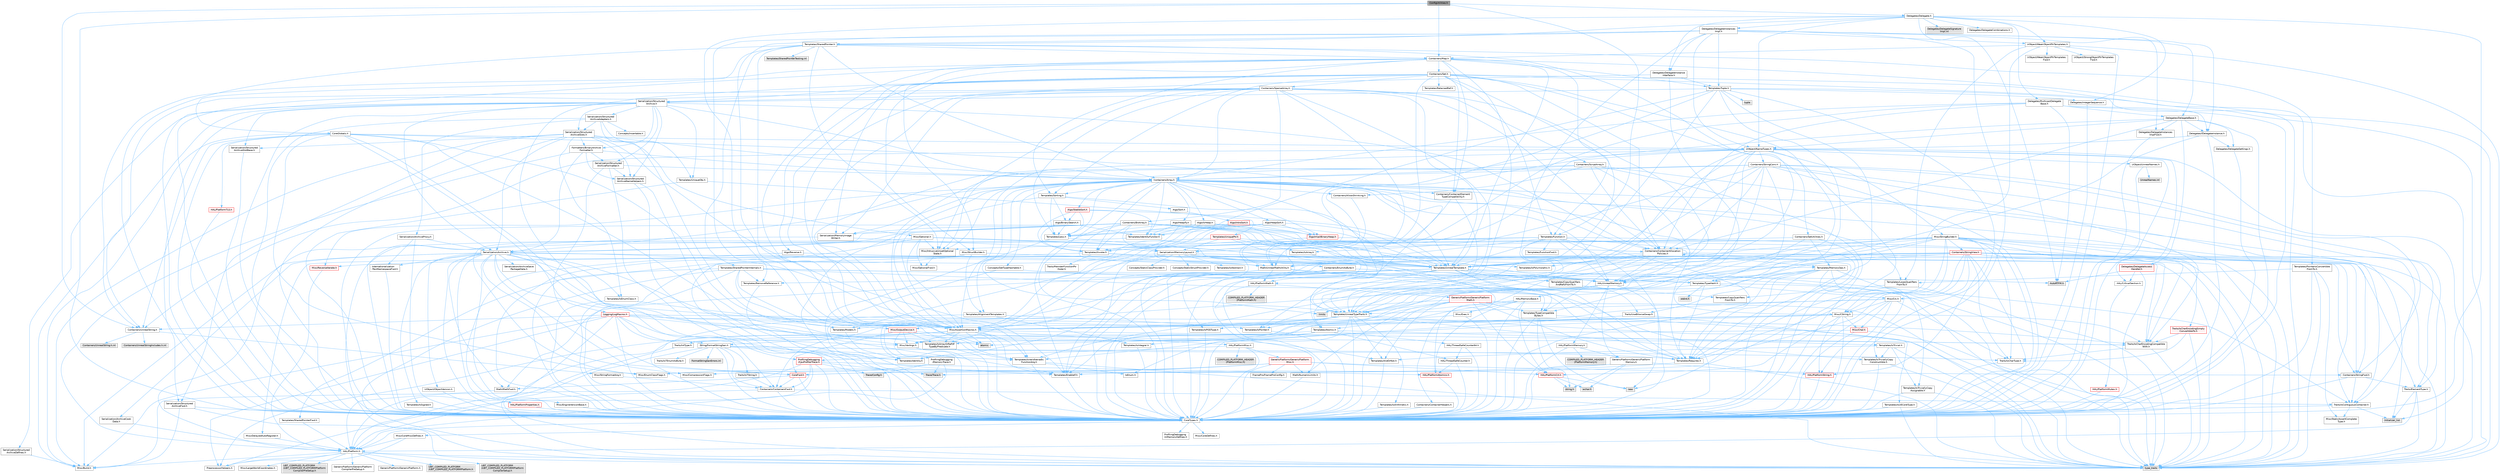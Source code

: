 digraph "ConfigUtilities.h"
{
 // INTERACTIVE_SVG=YES
 // LATEX_PDF_SIZE
  bgcolor="transparent";
  edge [fontname=Helvetica,fontsize=10,labelfontname=Helvetica,labelfontsize=10];
  node [fontname=Helvetica,fontsize=10,shape=box,height=0.2,width=0.4];
  Node1 [id="Node000001",label="ConfigUtilities.h",height=0.2,width=0.4,color="gray40", fillcolor="grey60", style="filled", fontcolor="black",tooltip=" "];
  Node1 -> Node2 [id="edge1_Node000001_Node000002",color="steelblue1",style="solid",tooltip=" "];
  Node2 [id="Node000002",label="Containers/Map.h",height=0.2,width=0.4,color="grey40", fillcolor="white", style="filled",URL="$df/d79/Map_8h.html",tooltip=" "];
  Node2 -> Node3 [id="edge2_Node000002_Node000003",color="steelblue1",style="solid",tooltip=" "];
  Node3 [id="Node000003",label="CoreTypes.h",height=0.2,width=0.4,color="grey40", fillcolor="white", style="filled",URL="$dc/dec/CoreTypes_8h.html",tooltip=" "];
  Node3 -> Node4 [id="edge3_Node000003_Node000004",color="steelblue1",style="solid",tooltip=" "];
  Node4 [id="Node000004",label="HAL/Platform.h",height=0.2,width=0.4,color="grey40", fillcolor="white", style="filled",URL="$d9/dd0/Platform_8h.html",tooltip=" "];
  Node4 -> Node5 [id="edge4_Node000004_Node000005",color="steelblue1",style="solid",tooltip=" "];
  Node5 [id="Node000005",label="Misc/Build.h",height=0.2,width=0.4,color="grey40", fillcolor="white", style="filled",URL="$d3/dbb/Build_8h.html",tooltip=" "];
  Node4 -> Node6 [id="edge5_Node000004_Node000006",color="steelblue1",style="solid",tooltip=" "];
  Node6 [id="Node000006",label="Misc/LargeWorldCoordinates.h",height=0.2,width=0.4,color="grey40", fillcolor="white", style="filled",URL="$d2/dcb/LargeWorldCoordinates_8h.html",tooltip=" "];
  Node4 -> Node7 [id="edge6_Node000004_Node000007",color="steelblue1",style="solid",tooltip=" "];
  Node7 [id="Node000007",label="type_traits",height=0.2,width=0.4,color="grey60", fillcolor="#E0E0E0", style="filled",tooltip=" "];
  Node4 -> Node8 [id="edge7_Node000004_Node000008",color="steelblue1",style="solid",tooltip=" "];
  Node8 [id="Node000008",label="PreprocessorHelpers.h",height=0.2,width=0.4,color="grey40", fillcolor="white", style="filled",URL="$db/ddb/PreprocessorHelpers_8h.html",tooltip=" "];
  Node4 -> Node9 [id="edge8_Node000004_Node000009",color="steelblue1",style="solid",tooltip=" "];
  Node9 [id="Node000009",label="UBT_COMPILED_PLATFORM\l/UBT_COMPILED_PLATFORMPlatform\lCompilerPreSetup.h",height=0.2,width=0.4,color="grey60", fillcolor="#E0E0E0", style="filled",tooltip=" "];
  Node4 -> Node10 [id="edge9_Node000004_Node000010",color="steelblue1",style="solid",tooltip=" "];
  Node10 [id="Node000010",label="GenericPlatform/GenericPlatform\lCompilerPreSetup.h",height=0.2,width=0.4,color="grey40", fillcolor="white", style="filled",URL="$d9/dc8/GenericPlatformCompilerPreSetup_8h.html",tooltip=" "];
  Node4 -> Node11 [id="edge10_Node000004_Node000011",color="steelblue1",style="solid",tooltip=" "];
  Node11 [id="Node000011",label="GenericPlatform/GenericPlatform.h",height=0.2,width=0.4,color="grey40", fillcolor="white", style="filled",URL="$d6/d84/GenericPlatform_8h.html",tooltip=" "];
  Node4 -> Node12 [id="edge11_Node000004_Node000012",color="steelblue1",style="solid",tooltip=" "];
  Node12 [id="Node000012",label="UBT_COMPILED_PLATFORM\l/UBT_COMPILED_PLATFORMPlatform.h",height=0.2,width=0.4,color="grey60", fillcolor="#E0E0E0", style="filled",tooltip=" "];
  Node4 -> Node13 [id="edge12_Node000004_Node000013",color="steelblue1",style="solid",tooltip=" "];
  Node13 [id="Node000013",label="UBT_COMPILED_PLATFORM\l/UBT_COMPILED_PLATFORMPlatform\lCompilerSetup.h",height=0.2,width=0.4,color="grey60", fillcolor="#E0E0E0", style="filled",tooltip=" "];
  Node3 -> Node14 [id="edge13_Node000003_Node000014",color="steelblue1",style="solid",tooltip=" "];
  Node14 [id="Node000014",label="ProfilingDebugging\l/UMemoryDefines.h",height=0.2,width=0.4,color="grey40", fillcolor="white", style="filled",URL="$d2/da2/UMemoryDefines_8h.html",tooltip=" "];
  Node3 -> Node15 [id="edge14_Node000003_Node000015",color="steelblue1",style="solid",tooltip=" "];
  Node15 [id="Node000015",label="Misc/CoreMiscDefines.h",height=0.2,width=0.4,color="grey40", fillcolor="white", style="filled",URL="$da/d38/CoreMiscDefines_8h.html",tooltip=" "];
  Node15 -> Node4 [id="edge15_Node000015_Node000004",color="steelblue1",style="solid",tooltip=" "];
  Node15 -> Node8 [id="edge16_Node000015_Node000008",color="steelblue1",style="solid",tooltip=" "];
  Node3 -> Node16 [id="edge17_Node000003_Node000016",color="steelblue1",style="solid",tooltip=" "];
  Node16 [id="Node000016",label="Misc/CoreDefines.h",height=0.2,width=0.4,color="grey40", fillcolor="white", style="filled",URL="$d3/dd2/CoreDefines_8h.html",tooltip=" "];
  Node2 -> Node17 [id="edge18_Node000002_Node000017",color="steelblue1",style="solid",tooltip=" "];
  Node17 [id="Node000017",label="Algo/Reverse.h",height=0.2,width=0.4,color="grey40", fillcolor="white", style="filled",URL="$d5/d93/Reverse_8h.html",tooltip=" "];
  Node17 -> Node3 [id="edge19_Node000017_Node000003",color="steelblue1",style="solid",tooltip=" "];
  Node17 -> Node18 [id="edge20_Node000017_Node000018",color="steelblue1",style="solid",tooltip=" "];
  Node18 [id="Node000018",label="Templates/UnrealTemplate.h",height=0.2,width=0.4,color="grey40", fillcolor="white", style="filled",URL="$d4/d24/UnrealTemplate_8h.html",tooltip=" "];
  Node18 -> Node3 [id="edge21_Node000018_Node000003",color="steelblue1",style="solid",tooltip=" "];
  Node18 -> Node19 [id="edge22_Node000018_Node000019",color="steelblue1",style="solid",tooltip=" "];
  Node19 [id="Node000019",label="Templates/IsPointer.h",height=0.2,width=0.4,color="grey40", fillcolor="white", style="filled",URL="$d7/d05/IsPointer_8h.html",tooltip=" "];
  Node19 -> Node3 [id="edge23_Node000019_Node000003",color="steelblue1",style="solid",tooltip=" "];
  Node18 -> Node20 [id="edge24_Node000018_Node000020",color="steelblue1",style="solid",tooltip=" "];
  Node20 [id="Node000020",label="HAL/UnrealMemory.h",height=0.2,width=0.4,color="grey40", fillcolor="white", style="filled",URL="$d9/d96/UnrealMemory_8h.html",tooltip=" "];
  Node20 -> Node3 [id="edge25_Node000020_Node000003",color="steelblue1",style="solid",tooltip=" "];
  Node20 -> Node21 [id="edge26_Node000020_Node000021",color="steelblue1",style="solid",tooltip=" "];
  Node21 [id="Node000021",label="GenericPlatform/GenericPlatform\lMemory.h",height=0.2,width=0.4,color="grey40", fillcolor="white", style="filled",URL="$dd/d22/GenericPlatformMemory_8h.html",tooltip=" "];
  Node21 -> Node22 [id="edge27_Node000021_Node000022",color="steelblue1",style="solid",tooltip=" "];
  Node22 [id="Node000022",label="CoreFwd.h",height=0.2,width=0.4,color="red", fillcolor="#FFF0F0", style="filled",URL="$d1/d1e/CoreFwd_8h.html",tooltip=" "];
  Node22 -> Node3 [id="edge28_Node000022_Node000003",color="steelblue1",style="solid",tooltip=" "];
  Node22 -> Node23 [id="edge29_Node000022_Node000023",color="steelblue1",style="solid",tooltip=" "];
  Node23 [id="Node000023",label="Containers/ContainersFwd.h",height=0.2,width=0.4,color="grey40", fillcolor="white", style="filled",URL="$d4/d0a/ContainersFwd_8h.html",tooltip=" "];
  Node23 -> Node4 [id="edge30_Node000023_Node000004",color="steelblue1",style="solid",tooltip=" "];
  Node23 -> Node3 [id="edge31_Node000023_Node000003",color="steelblue1",style="solid",tooltip=" "];
  Node23 -> Node24 [id="edge32_Node000023_Node000024",color="steelblue1",style="solid",tooltip=" "];
  Node24 [id="Node000024",label="Traits/IsContiguousContainer.h",height=0.2,width=0.4,color="grey40", fillcolor="white", style="filled",URL="$d5/d3c/IsContiguousContainer_8h.html",tooltip=" "];
  Node24 -> Node3 [id="edge33_Node000024_Node000003",color="steelblue1",style="solid",tooltip=" "];
  Node24 -> Node25 [id="edge34_Node000024_Node000025",color="steelblue1",style="solid",tooltip=" "];
  Node25 [id="Node000025",label="Misc/StaticAssertComplete\lType.h",height=0.2,width=0.4,color="grey40", fillcolor="white", style="filled",URL="$d5/d4e/StaticAssertCompleteType_8h.html",tooltip=" "];
  Node24 -> Node26 [id="edge35_Node000024_Node000026",color="steelblue1",style="solid",tooltip=" "];
  Node26 [id="Node000026",label="initializer_list",height=0.2,width=0.4,color="grey60", fillcolor="#E0E0E0", style="filled",tooltip=" "];
  Node22 -> Node27 [id="edge36_Node000022_Node000027",color="steelblue1",style="solid",tooltip=" "];
  Node27 [id="Node000027",label="Math/MathFwd.h",height=0.2,width=0.4,color="grey40", fillcolor="white", style="filled",URL="$d2/d10/MathFwd_8h.html",tooltip=" "];
  Node27 -> Node4 [id="edge37_Node000027_Node000004",color="steelblue1",style="solid",tooltip=" "];
  Node21 -> Node3 [id="edge38_Node000021_Node000003",color="steelblue1",style="solid",tooltip=" "];
  Node21 -> Node29 [id="edge39_Node000021_Node000029",color="steelblue1",style="solid",tooltip=" "];
  Node29 [id="Node000029",label="HAL/PlatformString.h",height=0.2,width=0.4,color="red", fillcolor="#FFF0F0", style="filled",URL="$db/db5/PlatformString_8h.html",tooltip=" "];
  Node29 -> Node3 [id="edge40_Node000029_Node000003",color="steelblue1",style="solid",tooltip=" "];
  Node21 -> Node31 [id="edge41_Node000021_Node000031",color="steelblue1",style="solid",tooltip=" "];
  Node31 [id="Node000031",label="string.h",height=0.2,width=0.4,color="grey60", fillcolor="#E0E0E0", style="filled",tooltip=" "];
  Node21 -> Node32 [id="edge42_Node000021_Node000032",color="steelblue1",style="solid",tooltip=" "];
  Node32 [id="Node000032",label="wchar.h",height=0.2,width=0.4,color="grey60", fillcolor="#E0E0E0", style="filled",tooltip=" "];
  Node20 -> Node33 [id="edge43_Node000020_Node000033",color="steelblue1",style="solid",tooltip=" "];
  Node33 [id="Node000033",label="HAL/MemoryBase.h",height=0.2,width=0.4,color="grey40", fillcolor="white", style="filled",URL="$d6/d9f/MemoryBase_8h.html",tooltip=" "];
  Node33 -> Node3 [id="edge44_Node000033_Node000003",color="steelblue1",style="solid",tooltip=" "];
  Node33 -> Node34 [id="edge45_Node000033_Node000034",color="steelblue1",style="solid",tooltip=" "];
  Node34 [id="Node000034",label="HAL/PlatformAtomics.h",height=0.2,width=0.4,color="red", fillcolor="#FFF0F0", style="filled",URL="$d3/d36/PlatformAtomics_8h.html",tooltip=" "];
  Node34 -> Node3 [id="edge46_Node000034_Node000003",color="steelblue1",style="solid",tooltip=" "];
  Node33 -> Node37 [id="edge47_Node000033_Node000037",color="steelblue1",style="solid",tooltip=" "];
  Node37 [id="Node000037",label="HAL/PlatformCrt.h",height=0.2,width=0.4,color="red", fillcolor="#FFF0F0", style="filled",URL="$d8/d75/PlatformCrt_8h.html",tooltip=" "];
  Node37 -> Node38 [id="edge48_Node000037_Node000038",color="steelblue1",style="solid",tooltip=" "];
  Node38 [id="Node000038",label="new",height=0.2,width=0.4,color="grey60", fillcolor="#E0E0E0", style="filled",tooltip=" "];
  Node37 -> Node32 [id="edge49_Node000037_Node000032",color="steelblue1",style="solid",tooltip=" "];
  Node37 -> Node31 [id="edge50_Node000037_Node000031",color="steelblue1",style="solid",tooltip=" "];
  Node33 -> Node45 [id="edge51_Node000033_Node000045",color="steelblue1",style="solid",tooltip=" "];
  Node45 [id="Node000045",label="Misc/Exec.h",height=0.2,width=0.4,color="grey40", fillcolor="white", style="filled",URL="$de/ddb/Exec_8h.html",tooltip=" "];
  Node45 -> Node3 [id="edge52_Node000045_Node000003",color="steelblue1",style="solid",tooltip=" "];
  Node45 -> Node46 [id="edge53_Node000045_Node000046",color="steelblue1",style="solid",tooltip=" "];
  Node46 [id="Node000046",label="Misc/AssertionMacros.h",height=0.2,width=0.4,color="grey40", fillcolor="white", style="filled",URL="$d0/dfa/AssertionMacros_8h.html",tooltip=" "];
  Node46 -> Node3 [id="edge54_Node000046_Node000003",color="steelblue1",style="solid",tooltip=" "];
  Node46 -> Node4 [id="edge55_Node000046_Node000004",color="steelblue1",style="solid",tooltip=" "];
  Node46 -> Node47 [id="edge56_Node000046_Node000047",color="steelblue1",style="solid",tooltip=" "];
  Node47 [id="Node000047",label="HAL/PlatformMisc.h",height=0.2,width=0.4,color="grey40", fillcolor="white", style="filled",URL="$d0/df5/PlatformMisc_8h.html",tooltip=" "];
  Node47 -> Node3 [id="edge57_Node000047_Node000003",color="steelblue1",style="solid",tooltip=" "];
  Node47 -> Node48 [id="edge58_Node000047_Node000048",color="steelblue1",style="solid",tooltip=" "];
  Node48 [id="Node000048",label="GenericPlatform/GenericPlatform\lMisc.h",height=0.2,width=0.4,color="red", fillcolor="#FFF0F0", style="filled",URL="$db/d9a/GenericPlatformMisc_8h.html",tooltip=" "];
  Node48 -> Node49 [id="edge59_Node000048_Node000049",color="steelblue1",style="solid",tooltip=" "];
  Node49 [id="Node000049",label="Containers/StringFwd.h",height=0.2,width=0.4,color="grey40", fillcolor="white", style="filled",URL="$df/d37/StringFwd_8h.html",tooltip=" "];
  Node49 -> Node3 [id="edge60_Node000049_Node000003",color="steelblue1",style="solid",tooltip=" "];
  Node49 -> Node50 [id="edge61_Node000049_Node000050",color="steelblue1",style="solid",tooltip=" "];
  Node50 [id="Node000050",label="Traits/ElementType.h",height=0.2,width=0.4,color="grey40", fillcolor="white", style="filled",URL="$d5/d4f/ElementType_8h.html",tooltip=" "];
  Node50 -> Node4 [id="edge62_Node000050_Node000004",color="steelblue1",style="solid",tooltip=" "];
  Node50 -> Node26 [id="edge63_Node000050_Node000026",color="steelblue1",style="solid",tooltip=" "];
  Node50 -> Node7 [id="edge64_Node000050_Node000007",color="steelblue1",style="solid",tooltip=" "];
  Node49 -> Node24 [id="edge65_Node000049_Node000024",color="steelblue1",style="solid",tooltip=" "];
  Node48 -> Node22 [id="edge66_Node000048_Node000022",color="steelblue1",style="solid",tooltip=" "];
  Node48 -> Node3 [id="edge67_Node000048_Node000003",color="steelblue1",style="solid",tooltip=" "];
  Node48 -> Node51 [id="edge68_Node000048_Node000051",color="steelblue1",style="solid",tooltip=" "];
  Node51 [id="Node000051",label="FramePro/FrameProConfig.h",height=0.2,width=0.4,color="grey40", fillcolor="white", style="filled",URL="$d7/d90/FrameProConfig_8h.html",tooltip=" "];
  Node48 -> Node37 [id="edge69_Node000048_Node000037",color="steelblue1",style="solid",tooltip=" "];
  Node48 -> Node52 [id="edge70_Node000048_Node000052",color="steelblue1",style="solid",tooltip=" "];
  Node52 [id="Node000052",label="Math/NumericLimits.h",height=0.2,width=0.4,color="grey40", fillcolor="white", style="filled",URL="$df/d1b/NumericLimits_8h.html",tooltip=" "];
  Node52 -> Node3 [id="edge71_Node000052_Node000003",color="steelblue1",style="solid",tooltip=" "];
  Node48 -> Node53 [id="edge72_Node000048_Node000053",color="steelblue1",style="solid",tooltip=" "];
  Node53 [id="Node000053",label="Misc/CompressionFlags.h",height=0.2,width=0.4,color="grey40", fillcolor="white", style="filled",URL="$d9/d76/CompressionFlags_8h.html",tooltip=" "];
  Node48 -> Node54 [id="edge73_Node000048_Node000054",color="steelblue1",style="solid",tooltip=" "];
  Node54 [id="Node000054",label="Misc/EnumClassFlags.h",height=0.2,width=0.4,color="grey40", fillcolor="white", style="filled",URL="$d8/de7/EnumClassFlags_8h.html",tooltip=" "];
  Node47 -> Node57 [id="edge74_Node000047_Node000057",color="steelblue1",style="solid",tooltip=" "];
  Node57 [id="Node000057",label="COMPILED_PLATFORM_HEADER\l(PlatformMisc.h)",height=0.2,width=0.4,color="grey60", fillcolor="#E0E0E0", style="filled",tooltip=" "];
  Node47 -> Node58 [id="edge75_Node000047_Node000058",color="steelblue1",style="solid",tooltip=" "];
  Node58 [id="Node000058",label="ProfilingDebugging\l/CpuProfilerTrace.h",height=0.2,width=0.4,color="red", fillcolor="#FFF0F0", style="filled",URL="$da/dcb/CpuProfilerTrace_8h.html",tooltip=" "];
  Node58 -> Node3 [id="edge76_Node000058_Node000003",color="steelblue1",style="solid",tooltip=" "];
  Node58 -> Node23 [id="edge77_Node000058_Node000023",color="steelblue1",style="solid",tooltip=" "];
  Node58 -> Node34 [id="edge78_Node000058_Node000034",color="steelblue1",style="solid",tooltip=" "];
  Node58 -> Node8 [id="edge79_Node000058_Node000008",color="steelblue1",style="solid",tooltip=" "];
  Node58 -> Node5 [id="edge80_Node000058_Node000005",color="steelblue1",style="solid",tooltip=" "];
  Node58 -> Node59 [id="edge81_Node000058_Node000059",color="steelblue1",style="solid",tooltip=" "];
  Node59 [id="Node000059",label="Trace/Config.h",height=0.2,width=0.4,color="grey60", fillcolor="#E0E0E0", style="filled",tooltip=" "];
  Node58 -> Node62 [id="edge82_Node000058_Node000062",color="steelblue1",style="solid",tooltip=" "];
  Node62 [id="Node000062",label="Trace/Trace.h",height=0.2,width=0.4,color="grey60", fillcolor="#E0E0E0", style="filled",tooltip=" "];
  Node46 -> Node8 [id="edge83_Node000046_Node000008",color="steelblue1",style="solid",tooltip=" "];
  Node46 -> Node63 [id="edge84_Node000046_Node000063",color="steelblue1",style="solid",tooltip=" "];
  Node63 [id="Node000063",label="Templates/EnableIf.h",height=0.2,width=0.4,color="grey40", fillcolor="white", style="filled",URL="$d7/d60/EnableIf_8h.html",tooltip=" "];
  Node63 -> Node3 [id="edge85_Node000063_Node000003",color="steelblue1",style="solid",tooltip=" "];
  Node46 -> Node64 [id="edge86_Node000046_Node000064",color="steelblue1",style="solid",tooltip=" "];
  Node64 [id="Node000064",label="Templates/IsArrayOrRefOf\lTypeByPredicate.h",height=0.2,width=0.4,color="grey40", fillcolor="white", style="filled",URL="$d6/da1/IsArrayOrRefOfTypeByPredicate_8h.html",tooltip=" "];
  Node64 -> Node3 [id="edge87_Node000064_Node000003",color="steelblue1",style="solid",tooltip=" "];
  Node46 -> Node65 [id="edge88_Node000046_Node000065",color="steelblue1",style="solid",tooltip=" "];
  Node65 [id="Node000065",label="Templates/IsValidVariadic\lFunctionArg.h",height=0.2,width=0.4,color="grey40", fillcolor="white", style="filled",URL="$d0/dc8/IsValidVariadicFunctionArg_8h.html",tooltip=" "];
  Node65 -> Node3 [id="edge89_Node000065_Node000003",color="steelblue1",style="solid",tooltip=" "];
  Node65 -> Node66 [id="edge90_Node000065_Node000066",color="steelblue1",style="solid",tooltip=" "];
  Node66 [id="Node000066",label="IsEnum.h",height=0.2,width=0.4,color="grey40", fillcolor="white", style="filled",URL="$d4/de5/IsEnum_8h.html",tooltip=" "];
  Node65 -> Node7 [id="edge91_Node000065_Node000007",color="steelblue1",style="solid",tooltip=" "];
  Node46 -> Node67 [id="edge92_Node000046_Node000067",color="steelblue1",style="solid",tooltip=" "];
  Node67 [id="Node000067",label="Traits/IsCharEncodingCompatible\lWith.h",height=0.2,width=0.4,color="grey40", fillcolor="white", style="filled",URL="$df/dd1/IsCharEncodingCompatibleWith_8h.html",tooltip=" "];
  Node67 -> Node7 [id="edge93_Node000067_Node000007",color="steelblue1",style="solid",tooltip=" "];
  Node67 -> Node68 [id="edge94_Node000067_Node000068",color="steelblue1",style="solid",tooltip=" "];
  Node68 [id="Node000068",label="Traits/IsCharType.h",height=0.2,width=0.4,color="grey40", fillcolor="white", style="filled",URL="$db/d51/IsCharType_8h.html",tooltip=" "];
  Node68 -> Node3 [id="edge95_Node000068_Node000003",color="steelblue1",style="solid",tooltip=" "];
  Node46 -> Node69 [id="edge96_Node000046_Node000069",color="steelblue1",style="solid",tooltip=" "];
  Node69 [id="Node000069",label="Misc/VarArgs.h",height=0.2,width=0.4,color="grey40", fillcolor="white", style="filled",URL="$d5/d6f/VarArgs_8h.html",tooltip=" "];
  Node69 -> Node3 [id="edge97_Node000069_Node000003",color="steelblue1",style="solid",tooltip=" "];
  Node46 -> Node70 [id="edge98_Node000046_Node000070",color="steelblue1",style="solid",tooltip=" "];
  Node70 [id="Node000070",label="String/FormatStringSan.h",height=0.2,width=0.4,color="grey40", fillcolor="white", style="filled",URL="$d3/d8b/FormatStringSan_8h.html",tooltip=" "];
  Node70 -> Node7 [id="edge99_Node000070_Node000007",color="steelblue1",style="solid",tooltip=" "];
  Node70 -> Node3 [id="edge100_Node000070_Node000003",color="steelblue1",style="solid",tooltip=" "];
  Node70 -> Node71 [id="edge101_Node000070_Node000071",color="steelblue1",style="solid",tooltip=" "];
  Node71 [id="Node000071",label="Templates/Requires.h",height=0.2,width=0.4,color="grey40", fillcolor="white", style="filled",URL="$dc/d96/Requires_8h.html",tooltip=" "];
  Node71 -> Node63 [id="edge102_Node000071_Node000063",color="steelblue1",style="solid",tooltip=" "];
  Node71 -> Node7 [id="edge103_Node000071_Node000007",color="steelblue1",style="solid",tooltip=" "];
  Node70 -> Node72 [id="edge104_Node000070_Node000072",color="steelblue1",style="solid",tooltip=" "];
  Node72 [id="Node000072",label="Templates/Identity.h",height=0.2,width=0.4,color="grey40", fillcolor="white", style="filled",URL="$d0/dd5/Identity_8h.html",tooltip=" "];
  Node70 -> Node65 [id="edge105_Node000070_Node000065",color="steelblue1",style="solid",tooltip=" "];
  Node70 -> Node68 [id="edge106_Node000070_Node000068",color="steelblue1",style="solid",tooltip=" "];
  Node70 -> Node73 [id="edge107_Node000070_Node000073",color="steelblue1",style="solid",tooltip=" "];
  Node73 [id="Node000073",label="Traits/IsTEnumAsByte.h",height=0.2,width=0.4,color="grey40", fillcolor="white", style="filled",URL="$d1/de6/IsTEnumAsByte_8h.html",tooltip=" "];
  Node70 -> Node74 [id="edge108_Node000070_Node000074",color="steelblue1",style="solid",tooltip=" "];
  Node74 [id="Node000074",label="Traits/IsTString.h",height=0.2,width=0.4,color="grey40", fillcolor="white", style="filled",URL="$d0/df8/IsTString_8h.html",tooltip=" "];
  Node74 -> Node23 [id="edge109_Node000074_Node000023",color="steelblue1",style="solid",tooltip=" "];
  Node70 -> Node23 [id="edge110_Node000070_Node000023",color="steelblue1",style="solid",tooltip=" "];
  Node70 -> Node75 [id="edge111_Node000070_Node000075",color="steelblue1",style="solid",tooltip=" "];
  Node75 [id="Node000075",label="FormatStringSanErrors.inl",height=0.2,width=0.4,color="grey60", fillcolor="#E0E0E0", style="filled",tooltip=" "];
  Node46 -> Node76 [id="edge112_Node000046_Node000076",color="steelblue1",style="solid",tooltip=" "];
  Node76 [id="Node000076",label="atomic",height=0.2,width=0.4,color="grey60", fillcolor="#E0E0E0", style="filled",tooltip=" "];
  Node33 -> Node77 [id="edge113_Node000033_Node000077",color="steelblue1",style="solid",tooltip=" "];
  Node77 [id="Node000077",label="Misc/OutputDevice.h",height=0.2,width=0.4,color="red", fillcolor="#FFF0F0", style="filled",URL="$d7/d32/OutputDevice_8h.html",tooltip=" "];
  Node77 -> Node22 [id="edge114_Node000077_Node000022",color="steelblue1",style="solid",tooltip=" "];
  Node77 -> Node3 [id="edge115_Node000077_Node000003",color="steelblue1",style="solid",tooltip=" "];
  Node77 -> Node69 [id="edge116_Node000077_Node000069",color="steelblue1",style="solid",tooltip=" "];
  Node77 -> Node64 [id="edge117_Node000077_Node000064",color="steelblue1",style="solid",tooltip=" "];
  Node77 -> Node65 [id="edge118_Node000077_Node000065",color="steelblue1",style="solid",tooltip=" "];
  Node77 -> Node67 [id="edge119_Node000077_Node000067",color="steelblue1",style="solid",tooltip=" "];
  Node33 -> Node79 [id="edge120_Node000033_Node000079",color="steelblue1",style="solid",tooltip=" "];
  Node79 [id="Node000079",label="Templates/Atomic.h",height=0.2,width=0.4,color="grey40", fillcolor="white", style="filled",URL="$d3/d91/Atomic_8h.html",tooltip=" "];
  Node79 -> Node80 [id="edge121_Node000079_Node000080",color="steelblue1",style="solid",tooltip=" "];
  Node80 [id="Node000080",label="HAL/ThreadSafeCounter.h",height=0.2,width=0.4,color="grey40", fillcolor="white", style="filled",URL="$dc/dc9/ThreadSafeCounter_8h.html",tooltip=" "];
  Node80 -> Node3 [id="edge122_Node000080_Node000003",color="steelblue1",style="solid",tooltip=" "];
  Node80 -> Node34 [id="edge123_Node000080_Node000034",color="steelblue1",style="solid",tooltip=" "];
  Node79 -> Node81 [id="edge124_Node000079_Node000081",color="steelblue1",style="solid",tooltip=" "];
  Node81 [id="Node000081",label="HAL/ThreadSafeCounter64.h",height=0.2,width=0.4,color="grey40", fillcolor="white", style="filled",URL="$d0/d12/ThreadSafeCounter64_8h.html",tooltip=" "];
  Node81 -> Node3 [id="edge125_Node000081_Node000003",color="steelblue1",style="solid",tooltip=" "];
  Node81 -> Node80 [id="edge126_Node000081_Node000080",color="steelblue1",style="solid",tooltip=" "];
  Node79 -> Node82 [id="edge127_Node000079_Node000082",color="steelblue1",style="solid",tooltip=" "];
  Node82 [id="Node000082",label="Templates/IsIntegral.h",height=0.2,width=0.4,color="grey40", fillcolor="white", style="filled",URL="$da/d64/IsIntegral_8h.html",tooltip=" "];
  Node82 -> Node3 [id="edge128_Node000082_Node000003",color="steelblue1",style="solid",tooltip=" "];
  Node79 -> Node83 [id="edge129_Node000079_Node000083",color="steelblue1",style="solid",tooltip=" "];
  Node83 [id="Node000083",label="Templates/IsTrivial.h",height=0.2,width=0.4,color="grey40", fillcolor="white", style="filled",URL="$da/d4c/IsTrivial_8h.html",tooltip=" "];
  Node83 -> Node84 [id="edge130_Node000083_Node000084",color="steelblue1",style="solid",tooltip=" "];
  Node84 [id="Node000084",label="Templates/AndOrNot.h",height=0.2,width=0.4,color="grey40", fillcolor="white", style="filled",URL="$db/d0a/AndOrNot_8h.html",tooltip=" "];
  Node84 -> Node3 [id="edge131_Node000084_Node000003",color="steelblue1",style="solid",tooltip=" "];
  Node83 -> Node85 [id="edge132_Node000083_Node000085",color="steelblue1",style="solid",tooltip=" "];
  Node85 [id="Node000085",label="Templates/IsTriviallyCopy\lConstructible.h",height=0.2,width=0.4,color="grey40", fillcolor="white", style="filled",URL="$d3/d78/IsTriviallyCopyConstructible_8h.html",tooltip=" "];
  Node85 -> Node3 [id="edge133_Node000085_Node000003",color="steelblue1",style="solid",tooltip=" "];
  Node85 -> Node7 [id="edge134_Node000085_Node000007",color="steelblue1",style="solid",tooltip=" "];
  Node83 -> Node86 [id="edge135_Node000083_Node000086",color="steelblue1",style="solid",tooltip=" "];
  Node86 [id="Node000086",label="Templates/IsTriviallyCopy\lAssignable.h",height=0.2,width=0.4,color="grey40", fillcolor="white", style="filled",URL="$d2/df2/IsTriviallyCopyAssignable_8h.html",tooltip=" "];
  Node86 -> Node3 [id="edge136_Node000086_Node000003",color="steelblue1",style="solid",tooltip=" "];
  Node86 -> Node7 [id="edge137_Node000086_Node000007",color="steelblue1",style="solid",tooltip=" "];
  Node83 -> Node7 [id="edge138_Node000083_Node000007",color="steelblue1",style="solid",tooltip=" "];
  Node79 -> Node87 [id="edge139_Node000079_Node000087",color="steelblue1",style="solid",tooltip=" "];
  Node87 [id="Node000087",label="Traits/IntType.h",height=0.2,width=0.4,color="grey40", fillcolor="white", style="filled",URL="$d7/deb/IntType_8h.html",tooltip=" "];
  Node87 -> Node4 [id="edge140_Node000087_Node000004",color="steelblue1",style="solid",tooltip=" "];
  Node79 -> Node76 [id="edge141_Node000079_Node000076",color="steelblue1",style="solid",tooltip=" "];
  Node20 -> Node88 [id="edge142_Node000020_Node000088",color="steelblue1",style="solid",tooltip=" "];
  Node88 [id="Node000088",label="HAL/PlatformMemory.h",height=0.2,width=0.4,color="grey40", fillcolor="white", style="filled",URL="$de/d68/PlatformMemory_8h.html",tooltip=" "];
  Node88 -> Node3 [id="edge143_Node000088_Node000003",color="steelblue1",style="solid",tooltip=" "];
  Node88 -> Node21 [id="edge144_Node000088_Node000021",color="steelblue1",style="solid",tooltip=" "];
  Node88 -> Node89 [id="edge145_Node000088_Node000089",color="steelblue1",style="solid",tooltip=" "];
  Node89 [id="Node000089",label="COMPILED_PLATFORM_HEADER\l(PlatformMemory.h)",height=0.2,width=0.4,color="grey60", fillcolor="#E0E0E0", style="filled",tooltip=" "];
  Node20 -> Node90 [id="edge146_Node000020_Node000090",color="steelblue1",style="solid",tooltip=" "];
  Node90 [id="Node000090",label="ProfilingDebugging\l/MemoryTrace.h",height=0.2,width=0.4,color="grey40", fillcolor="white", style="filled",URL="$da/dd7/MemoryTrace_8h.html",tooltip=" "];
  Node90 -> Node4 [id="edge147_Node000090_Node000004",color="steelblue1",style="solid",tooltip=" "];
  Node90 -> Node54 [id="edge148_Node000090_Node000054",color="steelblue1",style="solid",tooltip=" "];
  Node90 -> Node59 [id="edge149_Node000090_Node000059",color="steelblue1",style="solid",tooltip=" "];
  Node90 -> Node62 [id="edge150_Node000090_Node000062",color="steelblue1",style="solid",tooltip=" "];
  Node20 -> Node19 [id="edge151_Node000020_Node000019",color="steelblue1",style="solid",tooltip=" "];
  Node18 -> Node91 [id="edge152_Node000018_Node000091",color="steelblue1",style="solid",tooltip=" "];
  Node91 [id="Node000091",label="Templates/CopyQualifiers\lAndRefsFromTo.h",height=0.2,width=0.4,color="grey40", fillcolor="white", style="filled",URL="$d3/db3/CopyQualifiersAndRefsFromTo_8h.html",tooltip=" "];
  Node91 -> Node92 [id="edge153_Node000091_Node000092",color="steelblue1",style="solid",tooltip=" "];
  Node92 [id="Node000092",label="Templates/CopyQualifiers\lFromTo.h",height=0.2,width=0.4,color="grey40", fillcolor="white", style="filled",URL="$d5/db4/CopyQualifiersFromTo_8h.html",tooltip=" "];
  Node18 -> Node93 [id="edge154_Node000018_Node000093",color="steelblue1",style="solid",tooltip=" "];
  Node93 [id="Node000093",label="Templates/UnrealTypeTraits.h",height=0.2,width=0.4,color="grey40", fillcolor="white", style="filled",URL="$d2/d2d/UnrealTypeTraits_8h.html",tooltip=" "];
  Node93 -> Node3 [id="edge155_Node000093_Node000003",color="steelblue1",style="solid",tooltip=" "];
  Node93 -> Node19 [id="edge156_Node000093_Node000019",color="steelblue1",style="solid",tooltip=" "];
  Node93 -> Node46 [id="edge157_Node000093_Node000046",color="steelblue1",style="solid",tooltip=" "];
  Node93 -> Node84 [id="edge158_Node000093_Node000084",color="steelblue1",style="solid",tooltip=" "];
  Node93 -> Node63 [id="edge159_Node000093_Node000063",color="steelblue1",style="solid",tooltip=" "];
  Node93 -> Node94 [id="edge160_Node000093_Node000094",color="steelblue1",style="solid",tooltip=" "];
  Node94 [id="Node000094",label="Templates/IsArithmetic.h",height=0.2,width=0.4,color="grey40", fillcolor="white", style="filled",URL="$d2/d5d/IsArithmetic_8h.html",tooltip=" "];
  Node94 -> Node3 [id="edge161_Node000094_Node000003",color="steelblue1",style="solid",tooltip=" "];
  Node93 -> Node66 [id="edge162_Node000093_Node000066",color="steelblue1",style="solid",tooltip=" "];
  Node93 -> Node95 [id="edge163_Node000093_Node000095",color="steelblue1",style="solid",tooltip=" "];
  Node95 [id="Node000095",label="Templates/Models.h",height=0.2,width=0.4,color="grey40", fillcolor="white", style="filled",URL="$d3/d0c/Models_8h.html",tooltip=" "];
  Node95 -> Node72 [id="edge164_Node000095_Node000072",color="steelblue1",style="solid",tooltip=" "];
  Node93 -> Node96 [id="edge165_Node000093_Node000096",color="steelblue1",style="solid",tooltip=" "];
  Node96 [id="Node000096",label="Templates/IsPODType.h",height=0.2,width=0.4,color="grey40", fillcolor="white", style="filled",URL="$d7/db1/IsPODType_8h.html",tooltip=" "];
  Node96 -> Node3 [id="edge166_Node000096_Node000003",color="steelblue1",style="solid",tooltip=" "];
  Node93 -> Node97 [id="edge167_Node000093_Node000097",color="steelblue1",style="solid",tooltip=" "];
  Node97 [id="Node000097",label="Templates/IsUECoreType.h",height=0.2,width=0.4,color="grey40", fillcolor="white", style="filled",URL="$d1/db8/IsUECoreType_8h.html",tooltip=" "];
  Node97 -> Node3 [id="edge168_Node000097_Node000003",color="steelblue1",style="solid",tooltip=" "];
  Node97 -> Node7 [id="edge169_Node000097_Node000007",color="steelblue1",style="solid",tooltip=" "];
  Node93 -> Node85 [id="edge170_Node000093_Node000085",color="steelblue1",style="solid",tooltip=" "];
  Node18 -> Node98 [id="edge171_Node000018_Node000098",color="steelblue1",style="solid",tooltip=" "];
  Node98 [id="Node000098",label="Templates/RemoveReference.h",height=0.2,width=0.4,color="grey40", fillcolor="white", style="filled",URL="$da/dbe/RemoveReference_8h.html",tooltip=" "];
  Node98 -> Node3 [id="edge172_Node000098_Node000003",color="steelblue1",style="solid",tooltip=" "];
  Node18 -> Node71 [id="edge173_Node000018_Node000071",color="steelblue1",style="solid",tooltip=" "];
  Node18 -> Node99 [id="edge174_Node000018_Node000099",color="steelblue1",style="solid",tooltip=" "];
  Node99 [id="Node000099",label="Templates/TypeCompatible\lBytes.h",height=0.2,width=0.4,color="grey40", fillcolor="white", style="filled",URL="$df/d0a/TypeCompatibleBytes_8h.html",tooltip=" "];
  Node99 -> Node3 [id="edge175_Node000099_Node000003",color="steelblue1",style="solid",tooltip=" "];
  Node99 -> Node31 [id="edge176_Node000099_Node000031",color="steelblue1",style="solid",tooltip=" "];
  Node99 -> Node38 [id="edge177_Node000099_Node000038",color="steelblue1",style="solid",tooltip=" "];
  Node99 -> Node7 [id="edge178_Node000099_Node000007",color="steelblue1",style="solid",tooltip=" "];
  Node18 -> Node72 [id="edge179_Node000018_Node000072",color="steelblue1",style="solid",tooltip=" "];
  Node18 -> Node24 [id="edge180_Node000018_Node000024",color="steelblue1",style="solid",tooltip=" "];
  Node18 -> Node100 [id="edge181_Node000018_Node000100",color="steelblue1",style="solid",tooltip=" "];
  Node100 [id="Node000100",label="Traits/UseBitwiseSwap.h",height=0.2,width=0.4,color="grey40", fillcolor="white", style="filled",URL="$db/df3/UseBitwiseSwap_8h.html",tooltip=" "];
  Node100 -> Node3 [id="edge182_Node000100_Node000003",color="steelblue1",style="solid",tooltip=" "];
  Node100 -> Node7 [id="edge183_Node000100_Node000007",color="steelblue1",style="solid",tooltip=" "];
  Node18 -> Node7 [id="edge184_Node000018_Node000007",color="steelblue1",style="solid",tooltip=" "];
  Node2 -> Node101 [id="edge185_Node000002_Node000101",color="steelblue1",style="solid",tooltip=" "];
  Node101 [id="Node000101",label="Containers/ContainerElement\lTypeCompatibility.h",height=0.2,width=0.4,color="grey40", fillcolor="white", style="filled",URL="$df/ddf/ContainerElementTypeCompatibility_8h.html",tooltip=" "];
  Node101 -> Node3 [id="edge186_Node000101_Node000003",color="steelblue1",style="solid",tooltip=" "];
  Node101 -> Node93 [id="edge187_Node000101_Node000093",color="steelblue1",style="solid",tooltip=" "];
  Node2 -> Node102 [id="edge188_Node000002_Node000102",color="steelblue1",style="solid",tooltip=" "];
  Node102 [id="Node000102",label="Containers/Set.h",height=0.2,width=0.4,color="grey40", fillcolor="white", style="filled",URL="$d4/d45/Set_8h.html",tooltip=" "];
  Node102 -> Node103 [id="edge189_Node000102_Node000103",color="steelblue1",style="solid",tooltip=" "];
  Node103 [id="Node000103",label="Containers/ContainerAllocation\lPolicies.h",height=0.2,width=0.4,color="grey40", fillcolor="white", style="filled",URL="$d7/dff/ContainerAllocationPolicies_8h.html",tooltip=" "];
  Node103 -> Node3 [id="edge190_Node000103_Node000003",color="steelblue1",style="solid",tooltip=" "];
  Node103 -> Node104 [id="edge191_Node000103_Node000104",color="steelblue1",style="solid",tooltip=" "];
  Node104 [id="Node000104",label="Containers/ContainerHelpers.h",height=0.2,width=0.4,color="grey40", fillcolor="white", style="filled",URL="$d7/d33/ContainerHelpers_8h.html",tooltip=" "];
  Node104 -> Node3 [id="edge192_Node000104_Node000003",color="steelblue1",style="solid",tooltip=" "];
  Node103 -> Node103 [id="edge193_Node000103_Node000103",color="steelblue1",style="solid",tooltip=" "];
  Node103 -> Node105 [id="edge194_Node000103_Node000105",color="steelblue1",style="solid",tooltip=" "];
  Node105 [id="Node000105",label="HAL/PlatformMath.h",height=0.2,width=0.4,color="grey40", fillcolor="white", style="filled",URL="$dc/d53/PlatformMath_8h.html",tooltip=" "];
  Node105 -> Node3 [id="edge195_Node000105_Node000003",color="steelblue1",style="solid",tooltip=" "];
  Node105 -> Node106 [id="edge196_Node000105_Node000106",color="steelblue1",style="solid",tooltip=" "];
  Node106 [id="Node000106",label="GenericPlatform/GenericPlatform\lMath.h",height=0.2,width=0.4,color="red", fillcolor="#FFF0F0", style="filled",URL="$d5/d79/GenericPlatformMath_8h.html",tooltip=" "];
  Node106 -> Node3 [id="edge197_Node000106_Node000003",color="steelblue1",style="solid",tooltip=" "];
  Node106 -> Node23 [id="edge198_Node000106_Node000023",color="steelblue1",style="solid",tooltip=" "];
  Node106 -> Node37 [id="edge199_Node000106_Node000037",color="steelblue1",style="solid",tooltip=" "];
  Node106 -> Node84 [id="edge200_Node000106_Node000084",color="steelblue1",style="solid",tooltip=" "];
  Node106 -> Node93 [id="edge201_Node000106_Node000093",color="steelblue1",style="solid",tooltip=" "];
  Node106 -> Node71 [id="edge202_Node000106_Node000071",color="steelblue1",style="solid",tooltip=" "];
  Node106 -> Node99 [id="edge203_Node000106_Node000099",color="steelblue1",style="solid",tooltip=" "];
  Node106 -> Node111 [id="edge204_Node000106_Node000111",color="steelblue1",style="solid",tooltip=" "];
  Node111 [id="Node000111",label="limits",height=0.2,width=0.4,color="grey60", fillcolor="#E0E0E0", style="filled",tooltip=" "];
  Node106 -> Node7 [id="edge205_Node000106_Node000007",color="steelblue1",style="solid",tooltip=" "];
  Node105 -> Node112 [id="edge206_Node000105_Node000112",color="steelblue1",style="solid",tooltip=" "];
  Node112 [id="Node000112",label="COMPILED_PLATFORM_HEADER\l(PlatformMath.h)",height=0.2,width=0.4,color="grey60", fillcolor="#E0E0E0", style="filled",tooltip=" "];
  Node103 -> Node20 [id="edge207_Node000103_Node000020",color="steelblue1",style="solid",tooltip=" "];
  Node103 -> Node52 [id="edge208_Node000103_Node000052",color="steelblue1",style="solid",tooltip=" "];
  Node103 -> Node46 [id="edge209_Node000103_Node000046",color="steelblue1",style="solid",tooltip=" "];
  Node103 -> Node113 [id="edge210_Node000103_Node000113",color="steelblue1",style="solid",tooltip=" "];
  Node113 [id="Node000113",label="Templates/IsPolymorphic.h",height=0.2,width=0.4,color="grey40", fillcolor="white", style="filled",URL="$dc/d20/IsPolymorphic_8h.html",tooltip=" "];
  Node103 -> Node114 [id="edge211_Node000103_Node000114",color="steelblue1",style="solid",tooltip=" "];
  Node114 [id="Node000114",label="Templates/MemoryOps.h",height=0.2,width=0.4,color="grey40", fillcolor="white", style="filled",URL="$db/dea/MemoryOps_8h.html",tooltip=" "];
  Node114 -> Node3 [id="edge212_Node000114_Node000003",color="steelblue1",style="solid",tooltip=" "];
  Node114 -> Node20 [id="edge213_Node000114_Node000020",color="steelblue1",style="solid",tooltip=" "];
  Node114 -> Node86 [id="edge214_Node000114_Node000086",color="steelblue1",style="solid",tooltip=" "];
  Node114 -> Node85 [id="edge215_Node000114_Node000085",color="steelblue1",style="solid",tooltip=" "];
  Node114 -> Node71 [id="edge216_Node000114_Node000071",color="steelblue1",style="solid",tooltip=" "];
  Node114 -> Node93 [id="edge217_Node000114_Node000093",color="steelblue1",style="solid",tooltip=" "];
  Node114 -> Node100 [id="edge218_Node000114_Node000100",color="steelblue1",style="solid",tooltip=" "];
  Node114 -> Node38 [id="edge219_Node000114_Node000038",color="steelblue1",style="solid",tooltip=" "];
  Node114 -> Node7 [id="edge220_Node000114_Node000007",color="steelblue1",style="solid",tooltip=" "];
  Node103 -> Node99 [id="edge221_Node000103_Node000099",color="steelblue1",style="solid",tooltip=" "];
  Node103 -> Node7 [id="edge222_Node000103_Node000007",color="steelblue1",style="solid",tooltip=" "];
  Node102 -> Node101 [id="edge223_Node000102_Node000101",color="steelblue1",style="solid",tooltip=" "];
  Node102 -> Node115 [id="edge224_Node000102_Node000115",color="steelblue1",style="solid",tooltip=" "];
  Node115 [id="Node000115",label="Containers/SetUtilities.h",height=0.2,width=0.4,color="grey40", fillcolor="white", style="filled",URL="$dc/de5/SetUtilities_8h.html",tooltip=" "];
  Node115 -> Node3 [id="edge225_Node000115_Node000003",color="steelblue1",style="solid",tooltip=" "];
  Node115 -> Node116 [id="edge226_Node000115_Node000116",color="steelblue1",style="solid",tooltip=" "];
  Node116 [id="Node000116",label="Serialization/MemoryLayout.h",height=0.2,width=0.4,color="grey40", fillcolor="white", style="filled",URL="$d7/d66/MemoryLayout_8h.html",tooltip=" "];
  Node116 -> Node117 [id="edge227_Node000116_Node000117",color="steelblue1",style="solid",tooltip=" "];
  Node117 [id="Node000117",label="Concepts/StaticClassProvider.h",height=0.2,width=0.4,color="grey40", fillcolor="white", style="filled",URL="$dd/d83/StaticClassProvider_8h.html",tooltip=" "];
  Node116 -> Node118 [id="edge228_Node000116_Node000118",color="steelblue1",style="solid",tooltip=" "];
  Node118 [id="Node000118",label="Concepts/StaticStructProvider.h",height=0.2,width=0.4,color="grey40", fillcolor="white", style="filled",URL="$d5/d77/StaticStructProvider_8h.html",tooltip=" "];
  Node116 -> Node119 [id="edge229_Node000116_Node000119",color="steelblue1",style="solid",tooltip=" "];
  Node119 [id="Node000119",label="Containers/EnumAsByte.h",height=0.2,width=0.4,color="grey40", fillcolor="white", style="filled",URL="$d6/d9a/EnumAsByte_8h.html",tooltip=" "];
  Node119 -> Node3 [id="edge230_Node000119_Node000003",color="steelblue1",style="solid",tooltip=" "];
  Node119 -> Node96 [id="edge231_Node000119_Node000096",color="steelblue1",style="solid",tooltip=" "];
  Node119 -> Node120 [id="edge232_Node000119_Node000120",color="steelblue1",style="solid",tooltip=" "];
  Node120 [id="Node000120",label="Templates/TypeHash.h",height=0.2,width=0.4,color="grey40", fillcolor="white", style="filled",URL="$d1/d62/TypeHash_8h.html",tooltip=" "];
  Node120 -> Node3 [id="edge233_Node000120_Node000003",color="steelblue1",style="solid",tooltip=" "];
  Node120 -> Node71 [id="edge234_Node000120_Node000071",color="steelblue1",style="solid",tooltip=" "];
  Node120 -> Node121 [id="edge235_Node000120_Node000121",color="steelblue1",style="solid",tooltip=" "];
  Node121 [id="Node000121",label="Misc/Crc.h",height=0.2,width=0.4,color="grey40", fillcolor="white", style="filled",URL="$d4/dd2/Crc_8h.html",tooltip=" "];
  Node121 -> Node3 [id="edge236_Node000121_Node000003",color="steelblue1",style="solid",tooltip=" "];
  Node121 -> Node29 [id="edge237_Node000121_Node000029",color="steelblue1",style="solid",tooltip=" "];
  Node121 -> Node46 [id="edge238_Node000121_Node000046",color="steelblue1",style="solid",tooltip=" "];
  Node121 -> Node122 [id="edge239_Node000121_Node000122",color="steelblue1",style="solid",tooltip=" "];
  Node122 [id="Node000122",label="Misc/CString.h",height=0.2,width=0.4,color="grey40", fillcolor="white", style="filled",URL="$d2/d49/CString_8h.html",tooltip=" "];
  Node122 -> Node3 [id="edge240_Node000122_Node000003",color="steelblue1",style="solid",tooltip=" "];
  Node122 -> Node37 [id="edge241_Node000122_Node000037",color="steelblue1",style="solid",tooltip=" "];
  Node122 -> Node29 [id="edge242_Node000122_Node000029",color="steelblue1",style="solid",tooltip=" "];
  Node122 -> Node46 [id="edge243_Node000122_Node000046",color="steelblue1",style="solid",tooltip=" "];
  Node122 -> Node123 [id="edge244_Node000122_Node000123",color="steelblue1",style="solid",tooltip=" "];
  Node123 [id="Node000123",label="Misc/Char.h",height=0.2,width=0.4,color="red", fillcolor="#FFF0F0", style="filled",URL="$d0/d58/Char_8h.html",tooltip=" "];
  Node123 -> Node3 [id="edge245_Node000123_Node000003",color="steelblue1",style="solid",tooltip=" "];
  Node123 -> Node87 [id="edge246_Node000123_Node000087",color="steelblue1",style="solid",tooltip=" "];
  Node123 -> Node7 [id="edge247_Node000123_Node000007",color="steelblue1",style="solid",tooltip=" "];
  Node122 -> Node69 [id="edge248_Node000122_Node000069",color="steelblue1",style="solid",tooltip=" "];
  Node122 -> Node64 [id="edge249_Node000122_Node000064",color="steelblue1",style="solid",tooltip=" "];
  Node122 -> Node65 [id="edge250_Node000122_Node000065",color="steelblue1",style="solid",tooltip=" "];
  Node122 -> Node67 [id="edge251_Node000122_Node000067",color="steelblue1",style="solid",tooltip=" "];
  Node121 -> Node123 [id="edge252_Node000121_Node000123",color="steelblue1",style="solid",tooltip=" "];
  Node121 -> Node93 [id="edge253_Node000121_Node000093",color="steelblue1",style="solid",tooltip=" "];
  Node121 -> Node68 [id="edge254_Node000121_Node000068",color="steelblue1",style="solid",tooltip=" "];
  Node120 -> Node126 [id="edge255_Node000120_Node000126",color="steelblue1",style="solid",tooltip=" "];
  Node126 [id="Node000126",label="stdint.h",height=0.2,width=0.4,color="grey60", fillcolor="#E0E0E0", style="filled",tooltip=" "];
  Node120 -> Node7 [id="edge256_Node000120_Node000007",color="steelblue1",style="solid",tooltip=" "];
  Node116 -> Node49 [id="edge257_Node000116_Node000049",color="steelblue1",style="solid",tooltip=" "];
  Node116 -> Node20 [id="edge258_Node000116_Node000020",color="steelblue1",style="solid",tooltip=" "];
  Node116 -> Node127 [id="edge259_Node000116_Node000127",color="steelblue1",style="solid",tooltip=" "];
  Node127 [id="Node000127",label="Misc/DelayedAutoRegister.h",height=0.2,width=0.4,color="grey40", fillcolor="white", style="filled",URL="$d1/dda/DelayedAutoRegister_8h.html",tooltip=" "];
  Node127 -> Node4 [id="edge260_Node000127_Node000004",color="steelblue1",style="solid",tooltip=" "];
  Node116 -> Node63 [id="edge261_Node000116_Node000063",color="steelblue1",style="solid",tooltip=" "];
  Node116 -> Node128 [id="edge262_Node000116_Node000128",color="steelblue1",style="solid",tooltip=" "];
  Node128 [id="Node000128",label="Templates/IsAbstract.h",height=0.2,width=0.4,color="grey40", fillcolor="white", style="filled",URL="$d8/db7/IsAbstract_8h.html",tooltip=" "];
  Node116 -> Node113 [id="edge263_Node000116_Node000113",color="steelblue1",style="solid",tooltip=" "];
  Node116 -> Node95 [id="edge264_Node000116_Node000095",color="steelblue1",style="solid",tooltip=" "];
  Node116 -> Node18 [id="edge265_Node000116_Node000018",color="steelblue1",style="solid",tooltip=" "];
  Node115 -> Node114 [id="edge266_Node000115_Node000114",color="steelblue1",style="solid",tooltip=" "];
  Node115 -> Node93 [id="edge267_Node000115_Node000093",color="steelblue1",style="solid",tooltip=" "];
  Node102 -> Node129 [id="edge268_Node000102_Node000129",color="steelblue1",style="solid",tooltip=" "];
  Node129 [id="Node000129",label="Containers/SparseArray.h",height=0.2,width=0.4,color="grey40", fillcolor="white", style="filled",URL="$d5/dbf/SparseArray_8h.html",tooltip=" "];
  Node129 -> Node3 [id="edge269_Node000129_Node000003",color="steelblue1",style="solid",tooltip=" "];
  Node129 -> Node46 [id="edge270_Node000129_Node000046",color="steelblue1",style="solid",tooltip=" "];
  Node129 -> Node20 [id="edge271_Node000129_Node000020",color="steelblue1",style="solid",tooltip=" "];
  Node129 -> Node93 [id="edge272_Node000129_Node000093",color="steelblue1",style="solid",tooltip=" "];
  Node129 -> Node18 [id="edge273_Node000129_Node000018",color="steelblue1",style="solid",tooltip=" "];
  Node129 -> Node103 [id="edge274_Node000129_Node000103",color="steelblue1",style="solid",tooltip=" "];
  Node129 -> Node130 [id="edge275_Node000129_Node000130",color="steelblue1",style="solid",tooltip=" "];
  Node130 [id="Node000130",label="Templates/Less.h",height=0.2,width=0.4,color="grey40", fillcolor="white", style="filled",URL="$de/dc8/Less_8h.html",tooltip=" "];
  Node130 -> Node3 [id="edge276_Node000130_Node000003",color="steelblue1",style="solid",tooltip=" "];
  Node130 -> Node18 [id="edge277_Node000130_Node000018",color="steelblue1",style="solid",tooltip=" "];
  Node129 -> Node131 [id="edge278_Node000129_Node000131",color="steelblue1",style="solid",tooltip=" "];
  Node131 [id="Node000131",label="Containers/Array.h",height=0.2,width=0.4,color="grey40", fillcolor="white", style="filled",URL="$df/dd0/Array_8h.html",tooltip=" "];
  Node131 -> Node3 [id="edge279_Node000131_Node000003",color="steelblue1",style="solid",tooltip=" "];
  Node131 -> Node46 [id="edge280_Node000131_Node000046",color="steelblue1",style="solid",tooltip=" "];
  Node131 -> Node132 [id="edge281_Node000131_Node000132",color="steelblue1",style="solid",tooltip=" "];
  Node132 [id="Node000132",label="Misc/IntrusiveUnsetOptional\lState.h",height=0.2,width=0.4,color="grey40", fillcolor="white", style="filled",URL="$d2/d0a/IntrusiveUnsetOptionalState_8h.html",tooltip=" "];
  Node132 -> Node133 [id="edge282_Node000132_Node000133",color="steelblue1",style="solid",tooltip=" "];
  Node133 [id="Node000133",label="Misc/OptionalFwd.h",height=0.2,width=0.4,color="grey40", fillcolor="white", style="filled",URL="$dc/d50/OptionalFwd_8h.html",tooltip=" "];
  Node131 -> Node134 [id="edge283_Node000131_Node000134",color="steelblue1",style="solid",tooltip=" "];
  Node134 [id="Node000134",label="Misc/ReverseIterate.h",height=0.2,width=0.4,color="red", fillcolor="#FFF0F0", style="filled",URL="$db/de3/ReverseIterate_8h.html",tooltip=" "];
  Node134 -> Node4 [id="edge284_Node000134_Node000004",color="steelblue1",style="solid",tooltip=" "];
  Node131 -> Node20 [id="edge285_Node000131_Node000020",color="steelblue1",style="solid",tooltip=" "];
  Node131 -> Node93 [id="edge286_Node000131_Node000093",color="steelblue1",style="solid",tooltip=" "];
  Node131 -> Node18 [id="edge287_Node000131_Node000018",color="steelblue1",style="solid",tooltip=" "];
  Node131 -> Node136 [id="edge288_Node000131_Node000136",color="steelblue1",style="solid",tooltip=" "];
  Node136 [id="Node000136",label="Containers/AllowShrinking.h",height=0.2,width=0.4,color="grey40", fillcolor="white", style="filled",URL="$d7/d1a/AllowShrinking_8h.html",tooltip=" "];
  Node136 -> Node3 [id="edge289_Node000136_Node000003",color="steelblue1",style="solid",tooltip=" "];
  Node131 -> Node103 [id="edge290_Node000131_Node000103",color="steelblue1",style="solid",tooltip=" "];
  Node131 -> Node101 [id="edge291_Node000131_Node000101",color="steelblue1",style="solid",tooltip=" "];
  Node131 -> Node137 [id="edge292_Node000131_Node000137",color="steelblue1",style="solid",tooltip=" "];
  Node137 [id="Node000137",label="Serialization/Archive.h",height=0.2,width=0.4,color="grey40", fillcolor="white", style="filled",URL="$d7/d3b/Archive_8h.html",tooltip=" "];
  Node137 -> Node22 [id="edge293_Node000137_Node000022",color="steelblue1",style="solid",tooltip=" "];
  Node137 -> Node3 [id="edge294_Node000137_Node000003",color="steelblue1",style="solid",tooltip=" "];
  Node137 -> Node138 [id="edge295_Node000137_Node000138",color="steelblue1",style="solid",tooltip=" "];
  Node138 [id="Node000138",label="HAL/PlatformProperties.h",height=0.2,width=0.4,color="red", fillcolor="#FFF0F0", style="filled",URL="$d9/db0/PlatformProperties_8h.html",tooltip=" "];
  Node138 -> Node3 [id="edge296_Node000138_Node000003",color="steelblue1",style="solid",tooltip=" "];
  Node137 -> Node141 [id="edge297_Node000137_Node000141",color="steelblue1",style="solid",tooltip=" "];
  Node141 [id="Node000141",label="Internationalization\l/TextNamespaceFwd.h",height=0.2,width=0.4,color="grey40", fillcolor="white", style="filled",URL="$d8/d97/TextNamespaceFwd_8h.html",tooltip=" "];
  Node141 -> Node3 [id="edge298_Node000141_Node000003",color="steelblue1",style="solid",tooltip=" "];
  Node137 -> Node27 [id="edge299_Node000137_Node000027",color="steelblue1",style="solid",tooltip=" "];
  Node137 -> Node46 [id="edge300_Node000137_Node000046",color="steelblue1",style="solid",tooltip=" "];
  Node137 -> Node5 [id="edge301_Node000137_Node000005",color="steelblue1",style="solid",tooltip=" "];
  Node137 -> Node53 [id="edge302_Node000137_Node000053",color="steelblue1",style="solid",tooltip=" "];
  Node137 -> Node142 [id="edge303_Node000137_Node000142",color="steelblue1",style="solid",tooltip=" "];
  Node142 [id="Node000142",label="Misc/EngineVersionBase.h",height=0.2,width=0.4,color="grey40", fillcolor="white", style="filled",URL="$d5/d2b/EngineVersionBase_8h.html",tooltip=" "];
  Node142 -> Node3 [id="edge304_Node000142_Node000003",color="steelblue1",style="solid",tooltip=" "];
  Node137 -> Node69 [id="edge305_Node000137_Node000069",color="steelblue1",style="solid",tooltip=" "];
  Node137 -> Node143 [id="edge306_Node000137_Node000143",color="steelblue1",style="solid",tooltip=" "];
  Node143 [id="Node000143",label="Serialization/ArchiveCook\lData.h",height=0.2,width=0.4,color="grey40", fillcolor="white", style="filled",URL="$dc/db6/ArchiveCookData_8h.html",tooltip=" "];
  Node143 -> Node4 [id="edge307_Node000143_Node000004",color="steelblue1",style="solid",tooltip=" "];
  Node137 -> Node144 [id="edge308_Node000137_Node000144",color="steelblue1",style="solid",tooltip=" "];
  Node144 [id="Node000144",label="Serialization/ArchiveSave\lPackageData.h",height=0.2,width=0.4,color="grey40", fillcolor="white", style="filled",URL="$d1/d37/ArchiveSavePackageData_8h.html",tooltip=" "];
  Node137 -> Node63 [id="edge309_Node000137_Node000063",color="steelblue1",style="solid",tooltip=" "];
  Node137 -> Node64 [id="edge310_Node000137_Node000064",color="steelblue1",style="solid",tooltip=" "];
  Node137 -> Node145 [id="edge311_Node000137_Node000145",color="steelblue1",style="solid",tooltip=" "];
  Node145 [id="Node000145",label="Templates/IsEnumClass.h",height=0.2,width=0.4,color="grey40", fillcolor="white", style="filled",URL="$d7/d15/IsEnumClass_8h.html",tooltip=" "];
  Node145 -> Node3 [id="edge312_Node000145_Node000003",color="steelblue1",style="solid",tooltip=" "];
  Node145 -> Node84 [id="edge313_Node000145_Node000084",color="steelblue1",style="solid",tooltip=" "];
  Node137 -> Node110 [id="edge314_Node000137_Node000110",color="steelblue1",style="solid",tooltip=" "];
  Node110 [id="Node000110",label="Templates/IsSigned.h",height=0.2,width=0.4,color="grey40", fillcolor="white", style="filled",URL="$d8/dd8/IsSigned_8h.html",tooltip=" "];
  Node110 -> Node3 [id="edge315_Node000110_Node000003",color="steelblue1",style="solid",tooltip=" "];
  Node137 -> Node65 [id="edge316_Node000137_Node000065",color="steelblue1",style="solid",tooltip=" "];
  Node137 -> Node18 [id="edge317_Node000137_Node000018",color="steelblue1",style="solid",tooltip=" "];
  Node137 -> Node67 [id="edge318_Node000137_Node000067",color="steelblue1",style="solid",tooltip=" "];
  Node137 -> Node146 [id="edge319_Node000137_Node000146",color="steelblue1",style="solid",tooltip=" "];
  Node146 [id="Node000146",label="UObject/ObjectVersion.h",height=0.2,width=0.4,color="grey40", fillcolor="white", style="filled",URL="$da/d63/ObjectVersion_8h.html",tooltip=" "];
  Node146 -> Node3 [id="edge320_Node000146_Node000003",color="steelblue1",style="solid",tooltip=" "];
  Node131 -> Node147 [id="edge321_Node000131_Node000147",color="steelblue1",style="solid",tooltip=" "];
  Node147 [id="Node000147",label="Serialization/MemoryImage\lWriter.h",height=0.2,width=0.4,color="grey40", fillcolor="white", style="filled",URL="$d0/d08/MemoryImageWriter_8h.html",tooltip=" "];
  Node147 -> Node3 [id="edge322_Node000147_Node000003",color="steelblue1",style="solid",tooltip=" "];
  Node147 -> Node116 [id="edge323_Node000147_Node000116",color="steelblue1",style="solid",tooltip=" "];
  Node131 -> Node148 [id="edge324_Node000131_Node000148",color="steelblue1",style="solid",tooltip=" "];
  Node148 [id="Node000148",label="Algo/Heapify.h",height=0.2,width=0.4,color="grey40", fillcolor="white", style="filled",URL="$d0/d2a/Heapify_8h.html",tooltip=" "];
  Node148 -> Node149 [id="edge325_Node000148_Node000149",color="steelblue1",style="solid",tooltip=" "];
  Node149 [id="Node000149",label="Algo/Impl/BinaryHeap.h",height=0.2,width=0.4,color="red", fillcolor="#FFF0F0", style="filled",URL="$d7/da3/Algo_2Impl_2BinaryHeap_8h.html",tooltip=" "];
  Node149 -> Node150 [id="edge326_Node000149_Node000150",color="steelblue1",style="solid",tooltip=" "];
  Node150 [id="Node000150",label="Templates/Invoke.h",height=0.2,width=0.4,color="grey40", fillcolor="white", style="filled",URL="$d7/deb/Invoke_8h.html",tooltip=" "];
  Node150 -> Node3 [id="edge327_Node000150_Node000003",color="steelblue1",style="solid",tooltip=" "];
  Node150 -> Node151 [id="edge328_Node000150_Node000151",color="steelblue1",style="solid",tooltip=" "];
  Node151 [id="Node000151",label="Traits/MemberFunctionPtr\lOuter.h",height=0.2,width=0.4,color="grey40", fillcolor="white", style="filled",URL="$db/da7/MemberFunctionPtrOuter_8h.html",tooltip=" "];
  Node150 -> Node18 [id="edge329_Node000150_Node000018",color="steelblue1",style="solid",tooltip=" "];
  Node150 -> Node7 [id="edge330_Node000150_Node000007",color="steelblue1",style="solid",tooltip=" "];
  Node149 -> Node7 [id="edge331_Node000149_Node000007",color="steelblue1",style="solid",tooltip=" "];
  Node148 -> Node154 [id="edge332_Node000148_Node000154",color="steelblue1",style="solid",tooltip=" "];
  Node154 [id="Node000154",label="Templates/IdentityFunctor.h",height=0.2,width=0.4,color="grey40", fillcolor="white", style="filled",URL="$d7/d2e/IdentityFunctor_8h.html",tooltip=" "];
  Node154 -> Node4 [id="edge333_Node000154_Node000004",color="steelblue1",style="solid",tooltip=" "];
  Node148 -> Node150 [id="edge334_Node000148_Node000150",color="steelblue1",style="solid",tooltip=" "];
  Node148 -> Node130 [id="edge335_Node000148_Node000130",color="steelblue1",style="solid",tooltip=" "];
  Node148 -> Node18 [id="edge336_Node000148_Node000018",color="steelblue1",style="solid",tooltip=" "];
  Node131 -> Node155 [id="edge337_Node000131_Node000155",color="steelblue1",style="solid",tooltip=" "];
  Node155 [id="Node000155",label="Algo/HeapSort.h",height=0.2,width=0.4,color="grey40", fillcolor="white", style="filled",URL="$d3/d92/HeapSort_8h.html",tooltip=" "];
  Node155 -> Node149 [id="edge338_Node000155_Node000149",color="steelblue1",style="solid",tooltip=" "];
  Node155 -> Node154 [id="edge339_Node000155_Node000154",color="steelblue1",style="solid",tooltip=" "];
  Node155 -> Node130 [id="edge340_Node000155_Node000130",color="steelblue1",style="solid",tooltip=" "];
  Node155 -> Node18 [id="edge341_Node000155_Node000018",color="steelblue1",style="solid",tooltip=" "];
  Node131 -> Node156 [id="edge342_Node000131_Node000156",color="steelblue1",style="solid",tooltip=" "];
  Node156 [id="Node000156",label="Algo/IsHeap.h",height=0.2,width=0.4,color="grey40", fillcolor="white", style="filled",URL="$de/d32/IsHeap_8h.html",tooltip=" "];
  Node156 -> Node149 [id="edge343_Node000156_Node000149",color="steelblue1",style="solid",tooltip=" "];
  Node156 -> Node154 [id="edge344_Node000156_Node000154",color="steelblue1",style="solid",tooltip=" "];
  Node156 -> Node150 [id="edge345_Node000156_Node000150",color="steelblue1",style="solid",tooltip=" "];
  Node156 -> Node130 [id="edge346_Node000156_Node000130",color="steelblue1",style="solid",tooltip=" "];
  Node156 -> Node18 [id="edge347_Node000156_Node000018",color="steelblue1",style="solid",tooltip=" "];
  Node131 -> Node149 [id="edge348_Node000131_Node000149",color="steelblue1",style="solid",tooltip=" "];
  Node131 -> Node157 [id="edge349_Node000131_Node000157",color="steelblue1",style="solid",tooltip=" "];
  Node157 [id="Node000157",label="Algo/StableSort.h",height=0.2,width=0.4,color="red", fillcolor="#FFF0F0", style="filled",URL="$d7/d3c/StableSort_8h.html",tooltip=" "];
  Node157 -> Node158 [id="edge350_Node000157_Node000158",color="steelblue1",style="solid",tooltip=" "];
  Node158 [id="Node000158",label="Algo/BinarySearch.h",height=0.2,width=0.4,color="grey40", fillcolor="white", style="filled",URL="$db/db4/BinarySearch_8h.html",tooltip=" "];
  Node158 -> Node154 [id="edge351_Node000158_Node000154",color="steelblue1",style="solid",tooltip=" "];
  Node158 -> Node150 [id="edge352_Node000158_Node000150",color="steelblue1",style="solid",tooltip=" "];
  Node158 -> Node130 [id="edge353_Node000158_Node000130",color="steelblue1",style="solid",tooltip=" "];
  Node157 -> Node154 [id="edge354_Node000157_Node000154",color="steelblue1",style="solid",tooltip=" "];
  Node157 -> Node150 [id="edge355_Node000157_Node000150",color="steelblue1",style="solid",tooltip=" "];
  Node157 -> Node130 [id="edge356_Node000157_Node000130",color="steelblue1",style="solid",tooltip=" "];
  Node157 -> Node18 [id="edge357_Node000157_Node000018",color="steelblue1",style="solid",tooltip=" "];
  Node131 -> Node160 [id="edge358_Node000131_Node000160",color="steelblue1",style="solid",tooltip=" "];
  Node160 [id="Node000160",label="Concepts/GetTypeHashable.h",height=0.2,width=0.4,color="grey40", fillcolor="white", style="filled",URL="$d3/da2/GetTypeHashable_8h.html",tooltip=" "];
  Node160 -> Node3 [id="edge359_Node000160_Node000003",color="steelblue1",style="solid",tooltip=" "];
  Node160 -> Node120 [id="edge360_Node000160_Node000120",color="steelblue1",style="solid",tooltip=" "];
  Node131 -> Node154 [id="edge361_Node000131_Node000154",color="steelblue1",style="solid",tooltip=" "];
  Node131 -> Node150 [id="edge362_Node000131_Node000150",color="steelblue1",style="solid",tooltip=" "];
  Node131 -> Node130 [id="edge363_Node000131_Node000130",color="steelblue1",style="solid",tooltip=" "];
  Node131 -> Node161 [id="edge364_Node000131_Node000161",color="steelblue1",style="solid",tooltip=" "];
  Node161 [id="Node000161",label="Templates/LosesQualifiers\lFromTo.h",height=0.2,width=0.4,color="grey40", fillcolor="white", style="filled",URL="$d2/db3/LosesQualifiersFromTo_8h.html",tooltip=" "];
  Node161 -> Node92 [id="edge365_Node000161_Node000092",color="steelblue1",style="solid",tooltip=" "];
  Node161 -> Node7 [id="edge366_Node000161_Node000007",color="steelblue1",style="solid",tooltip=" "];
  Node131 -> Node71 [id="edge367_Node000131_Node000071",color="steelblue1",style="solid",tooltip=" "];
  Node131 -> Node162 [id="edge368_Node000131_Node000162",color="steelblue1",style="solid",tooltip=" "];
  Node162 [id="Node000162",label="Templates/Sorting.h",height=0.2,width=0.4,color="grey40", fillcolor="white", style="filled",URL="$d3/d9e/Sorting_8h.html",tooltip=" "];
  Node162 -> Node3 [id="edge369_Node000162_Node000003",color="steelblue1",style="solid",tooltip=" "];
  Node162 -> Node158 [id="edge370_Node000162_Node000158",color="steelblue1",style="solid",tooltip=" "];
  Node162 -> Node163 [id="edge371_Node000162_Node000163",color="steelblue1",style="solid",tooltip=" "];
  Node163 [id="Node000163",label="Algo/Sort.h",height=0.2,width=0.4,color="grey40", fillcolor="white", style="filled",URL="$d1/d87/Sort_8h.html",tooltip=" "];
  Node163 -> Node164 [id="edge372_Node000163_Node000164",color="steelblue1",style="solid",tooltip=" "];
  Node164 [id="Node000164",label="Algo/IntroSort.h",height=0.2,width=0.4,color="red", fillcolor="#FFF0F0", style="filled",URL="$d3/db3/IntroSort_8h.html",tooltip=" "];
  Node164 -> Node149 [id="edge373_Node000164_Node000149",color="steelblue1",style="solid",tooltip=" "];
  Node164 -> Node165 [id="edge374_Node000164_Node000165",color="steelblue1",style="solid",tooltip=" "];
  Node165 [id="Node000165",label="Math/UnrealMathUtility.h",height=0.2,width=0.4,color="grey40", fillcolor="white", style="filled",URL="$db/db8/UnrealMathUtility_8h.html",tooltip=" "];
  Node165 -> Node3 [id="edge375_Node000165_Node000003",color="steelblue1",style="solid",tooltip=" "];
  Node165 -> Node46 [id="edge376_Node000165_Node000046",color="steelblue1",style="solid",tooltip=" "];
  Node165 -> Node105 [id="edge377_Node000165_Node000105",color="steelblue1",style="solid",tooltip=" "];
  Node165 -> Node27 [id="edge378_Node000165_Node000027",color="steelblue1",style="solid",tooltip=" "];
  Node165 -> Node72 [id="edge379_Node000165_Node000072",color="steelblue1",style="solid",tooltip=" "];
  Node165 -> Node71 [id="edge380_Node000165_Node000071",color="steelblue1",style="solid",tooltip=" "];
  Node164 -> Node154 [id="edge381_Node000164_Node000154",color="steelblue1",style="solid",tooltip=" "];
  Node164 -> Node150 [id="edge382_Node000164_Node000150",color="steelblue1",style="solid",tooltip=" "];
  Node164 -> Node130 [id="edge383_Node000164_Node000130",color="steelblue1",style="solid",tooltip=" "];
  Node164 -> Node18 [id="edge384_Node000164_Node000018",color="steelblue1",style="solid",tooltip=" "];
  Node162 -> Node105 [id="edge385_Node000162_Node000105",color="steelblue1",style="solid",tooltip=" "];
  Node162 -> Node130 [id="edge386_Node000162_Node000130",color="steelblue1",style="solid",tooltip=" "];
  Node131 -> Node166 [id="edge387_Node000131_Node000166",color="steelblue1",style="solid",tooltip=" "];
  Node166 [id="Node000166",label="Templates/AlignmentTemplates.h",height=0.2,width=0.4,color="grey40", fillcolor="white", style="filled",URL="$dd/d32/AlignmentTemplates_8h.html",tooltip=" "];
  Node166 -> Node3 [id="edge388_Node000166_Node000003",color="steelblue1",style="solid",tooltip=" "];
  Node166 -> Node82 [id="edge389_Node000166_Node000082",color="steelblue1",style="solid",tooltip=" "];
  Node166 -> Node19 [id="edge390_Node000166_Node000019",color="steelblue1",style="solid",tooltip=" "];
  Node131 -> Node50 [id="edge391_Node000131_Node000050",color="steelblue1",style="solid",tooltip=" "];
  Node131 -> Node111 [id="edge392_Node000131_Node000111",color="steelblue1",style="solid",tooltip=" "];
  Node131 -> Node7 [id="edge393_Node000131_Node000007",color="steelblue1",style="solid",tooltip=" "];
  Node129 -> Node165 [id="edge394_Node000129_Node000165",color="steelblue1",style="solid",tooltip=" "];
  Node129 -> Node167 [id="edge395_Node000129_Node000167",color="steelblue1",style="solid",tooltip=" "];
  Node167 [id="Node000167",label="Containers/ScriptArray.h",height=0.2,width=0.4,color="grey40", fillcolor="white", style="filled",URL="$dc/daf/ScriptArray_8h.html",tooltip=" "];
  Node167 -> Node3 [id="edge396_Node000167_Node000003",color="steelblue1",style="solid",tooltip=" "];
  Node167 -> Node46 [id="edge397_Node000167_Node000046",color="steelblue1",style="solid",tooltip=" "];
  Node167 -> Node20 [id="edge398_Node000167_Node000020",color="steelblue1",style="solid",tooltip=" "];
  Node167 -> Node136 [id="edge399_Node000167_Node000136",color="steelblue1",style="solid",tooltip=" "];
  Node167 -> Node103 [id="edge400_Node000167_Node000103",color="steelblue1",style="solid",tooltip=" "];
  Node167 -> Node131 [id="edge401_Node000167_Node000131",color="steelblue1",style="solid",tooltip=" "];
  Node167 -> Node26 [id="edge402_Node000167_Node000026",color="steelblue1",style="solid",tooltip=" "];
  Node129 -> Node168 [id="edge403_Node000129_Node000168",color="steelblue1",style="solid",tooltip=" "];
  Node168 [id="Node000168",label="Containers/BitArray.h",height=0.2,width=0.4,color="grey40", fillcolor="white", style="filled",URL="$d1/de4/BitArray_8h.html",tooltip=" "];
  Node168 -> Node103 [id="edge404_Node000168_Node000103",color="steelblue1",style="solid",tooltip=" "];
  Node168 -> Node3 [id="edge405_Node000168_Node000003",color="steelblue1",style="solid",tooltip=" "];
  Node168 -> Node34 [id="edge406_Node000168_Node000034",color="steelblue1",style="solid",tooltip=" "];
  Node168 -> Node20 [id="edge407_Node000168_Node000020",color="steelblue1",style="solid",tooltip=" "];
  Node168 -> Node165 [id="edge408_Node000168_Node000165",color="steelblue1",style="solid",tooltip=" "];
  Node168 -> Node46 [id="edge409_Node000168_Node000046",color="steelblue1",style="solid",tooltip=" "];
  Node168 -> Node54 [id="edge410_Node000168_Node000054",color="steelblue1",style="solid",tooltip=" "];
  Node168 -> Node137 [id="edge411_Node000168_Node000137",color="steelblue1",style="solid",tooltip=" "];
  Node168 -> Node147 [id="edge412_Node000168_Node000147",color="steelblue1",style="solid",tooltip=" "];
  Node168 -> Node116 [id="edge413_Node000168_Node000116",color="steelblue1",style="solid",tooltip=" "];
  Node168 -> Node63 [id="edge414_Node000168_Node000063",color="steelblue1",style="solid",tooltip=" "];
  Node168 -> Node150 [id="edge415_Node000168_Node000150",color="steelblue1",style="solid",tooltip=" "];
  Node168 -> Node18 [id="edge416_Node000168_Node000018",color="steelblue1",style="solid",tooltip=" "];
  Node168 -> Node93 [id="edge417_Node000168_Node000093",color="steelblue1",style="solid",tooltip=" "];
  Node129 -> Node169 [id="edge418_Node000129_Node000169",color="steelblue1",style="solid",tooltip=" "];
  Node169 [id="Node000169",label="Serialization/Structured\lArchive.h",height=0.2,width=0.4,color="grey40", fillcolor="white", style="filled",URL="$d9/d1e/StructuredArchive_8h.html",tooltip=" "];
  Node169 -> Node131 [id="edge419_Node000169_Node000131",color="steelblue1",style="solid",tooltip=" "];
  Node169 -> Node103 [id="edge420_Node000169_Node000103",color="steelblue1",style="solid",tooltip=" "];
  Node169 -> Node3 [id="edge421_Node000169_Node000003",color="steelblue1",style="solid",tooltip=" "];
  Node169 -> Node170 [id="edge422_Node000169_Node000170",color="steelblue1",style="solid",tooltip=" "];
  Node170 [id="Node000170",label="Formatters/BinaryArchive\lFormatter.h",height=0.2,width=0.4,color="grey40", fillcolor="white", style="filled",URL="$d2/d01/BinaryArchiveFormatter_8h.html",tooltip=" "];
  Node170 -> Node131 [id="edge423_Node000170_Node000131",color="steelblue1",style="solid",tooltip=" "];
  Node170 -> Node4 [id="edge424_Node000170_Node000004",color="steelblue1",style="solid",tooltip=" "];
  Node170 -> Node137 [id="edge425_Node000170_Node000137",color="steelblue1",style="solid",tooltip=" "];
  Node170 -> Node171 [id="edge426_Node000170_Node000171",color="steelblue1",style="solid",tooltip=" "];
  Node171 [id="Node000171",label="Serialization/Structured\lArchiveFormatter.h",height=0.2,width=0.4,color="grey40", fillcolor="white", style="filled",URL="$db/dfe/StructuredArchiveFormatter_8h.html",tooltip=" "];
  Node171 -> Node131 [id="edge427_Node000171_Node000131",color="steelblue1",style="solid",tooltip=" "];
  Node171 -> Node22 [id="edge428_Node000171_Node000022",color="steelblue1",style="solid",tooltip=" "];
  Node171 -> Node3 [id="edge429_Node000171_Node000003",color="steelblue1",style="solid",tooltip=" "];
  Node171 -> Node172 [id="edge430_Node000171_Node000172",color="steelblue1",style="solid",tooltip=" "];
  Node172 [id="Node000172",label="Serialization/Structured\lArchiveNameHelpers.h",height=0.2,width=0.4,color="grey40", fillcolor="white", style="filled",URL="$d0/d7b/StructuredArchiveNameHelpers_8h.html",tooltip=" "];
  Node172 -> Node3 [id="edge431_Node000172_Node000003",color="steelblue1",style="solid",tooltip=" "];
  Node172 -> Node72 [id="edge432_Node000172_Node000072",color="steelblue1",style="solid",tooltip=" "];
  Node170 -> Node172 [id="edge433_Node000170_Node000172",color="steelblue1",style="solid",tooltip=" "];
  Node169 -> Node5 [id="edge434_Node000169_Node000005",color="steelblue1",style="solid",tooltip=" "];
  Node169 -> Node137 [id="edge435_Node000169_Node000137",color="steelblue1",style="solid",tooltip=" "];
  Node169 -> Node173 [id="edge436_Node000169_Node000173",color="steelblue1",style="solid",tooltip=" "];
  Node173 [id="Node000173",label="Serialization/Structured\lArchiveAdapters.h",height=0.2,width=0.4,color="grey40", fillcolor="white", style="filled",URL="$d3/de1/StructuredArchiveAdapters_8h.html",tooltip=" "];
  Node173 -> Node3 [id="edge437_Node000173_Node000003",color="steelblue1",style="solid",tooltip=" "];
  Node173 -> Node174 [id="edge438_Node000173_Node000174",color="steelblue1",style="solid",tooltip=" "];
  Node174 [id="Node000174",label="Concepts/Insertable.h",height=0.2,width=0.4,color="grey40", fillcolor="white", style="filled",URL="$d8/d3b/Insertable_8h.html",tooltip=" "];
  Node173 -> Node95 [id="edge439_Node000173_Node000095",color="steelblue1",style="solid",tooltip=" "];
  Node173 -> Node175 [id="edge440_Node000173_Node000175",color="steelblue1",style="solid",tooltip=" "];
  Node175 [id="Node000175",label="Serialization/ArchiveProxy.h",height=0.2,width=0.4,color="grey40", fillcolor="white", style="filled",URL="$dc/dda/ArchiveProxy_8h.html",tooltip=" "];
  Node175 -> Node3 [id="edge441_Node000175_Node000003",color="steelblue1",style="solid",tooltip=" "];
  Node175 -> Node141 [id="edge442_Node000175_Node000141",color="steelblue1",style="solid",tooltip=" "];
  Node175 -> Node137 [id="edge443_Node000175_Node000137",color="steelblue1",style="solid",tooltip=" "];
  Node173 -> Node176 [id="edge444_Node000173_Node000176",color="steelblue1",style="solid",tooltip=" "];
  Node176 [id="Node000176",label="Serialization/Structured\lArchiveSlots.h",height=0.2,width=0.4,color="grey40", fillcolor="white", style="filled",URL="$d2/d87/StructuredArchiveSlots_8h.html",tooltip=" "];
  Node176 -> Node131 [id="edge445_Node000176_Node000131",color="steelblue1",style="solid",tooltip=" "];
  Node176 -> Node3 [id="edge446_Node000176_Node000003",color="steelblue1",style="solid",tooltip=" "];
  Node176 -> Node170 [id="edge447_Node000176_Node000170",color="steelblue1",style="solid",tooltip=" "];
  Node176 -> Node5 [id="edge448_Node000176_Node000005",color="steelblue1",style="solid",tooltip=" "];
  Node176 -> Node177 [id="edge449_Node000176_Node000177",color="steelblue1",style="solid",tooltip=" "];
  Node177 [id="Node000177",label="Misc/Optional.h",height=0.2,width=0.4,color="grey40", fillcolor="white", style="filled",URL="$d2/dae/Optional_8h.html",tooltip=" "];
  Node177 -> Node3 [id="edge450_Node000177_Node000003",color="steelblue1",style="solid",tooltip=" "];
  Node177 -> Node46 [id="edge451_Node000177_Node000046",color="steelblue1",style="solid",tooltip=" "];
  Node177 -> Node132 [id="edge452_Node000177_Node000132",color="steelblue1",style="solid",tooltip=" "];
  Node177 -> Node133 [id="edge453_Node000177_Node000133",color="steelblue1",style="solid",tooltip=" "];
  Node177 -> Node114 [id="edge454_Node000177_Node000114",color="steelblue1",style="solid",tooltip=" "];
  Node177 -> Node18 [id="edge455_Node000177_Node000018",color="steelblue1",style="solid",tooltip=" "];
  Node177 -> Node137 [id="edge456_Node000177_Node000137",color="steelblue1",style="solid",tooltip=" "];
  Node176 -> Node137 [id="edge457_Node000176_Node000137",color="steelblue1",style="solid",tooltip=" "];
  Node176 -> Node178 [id="edge458_Node000176_Node000178",color="steelblue1",style="solid",tooltip=" "];
  Node178 [id="Node000178",label="Serialization/Structured\lArchiveFwd.h",height=0.2,width=0.4,color="grey40", fillcolor="white", style="filled",URL="$d2/df9/StructuredArchiveFwd_8h.html",tooltip=" "];
  Node178 -> Node3 [id="edge459_Node000178_Node000003",color="steelblue1",style="solid",tooltip=" "];
  Node178 -> Node5 [id="edge460_Node000178_Node000005",color="steelblue1",style="solid",tooltip=" "];
  Node178 -> Node7 [id="edge461_Node000178_Node000007",color="steelblue1",style="solid",tooltip=" "];
  Node176 -> Node172 [id="edge462_Node000176_Node000172",color="steelblue1",style="solid",tooltip=" "];
  Node176 -> Node179 [id="edge463_Node000176_Node000179",color="steelblue1",style="solid",tooltip=" "];
  Node179 [id="Node000179",label="Serialization/Structured\lArchiveSlotBase.h",height=0.2,width=0.4,color="grey40", fillcolor="white", style="filled",URL="$d9/d9a/StructuredArchiveSlotBase_8h.html",tooltip=" "];
  Node179 -> Node3 [id="edge464_Node000179_Node000003",color="steelblue1",style="solid",tooltip=" "];
  Node176 -> Node63 [id="edge465_Node000176_Node000063",color="steelblue1",style="solid",tooltip=" "];
  Node176 -> Node145 [id="edge466_Node000176_Node000145",color="steelblue1",style="solid",tooltip=" "];
  Node173 -> Node180 [id="edge467_Node000173_Node000180",color="steelblue1",style="solid",tooltip=" "];
  Node180 [id="Node000180",label="Templates/UniqueObj.h",height=0.2,width=0.4,color="grey40", fillcolor="white", style="filled",URL="$da/d95/UniqueObj_8h.html",tooltip=" "];
  Node180 -> Node3 [id="edge468_Node000180_Node000003",color="steelblue1",style="solid",tooltip=" "];
  Node180 -> Node181 [id="edge469_Node000180_Node000181",color="steelblue1",style="solid",tooltip=" "];
  Node181 [id="Node000181",label="Templates/UniquePtr.h",height=0.2,width=0.4,color="red", fillcolor="#FFF0F0", style="filled",URL="$de/d1a/UniquePtr_8h.html",tooltip=" "];
  Node181 -> Node3 [id="edge470_Node000181_Node000003",color="steelblue1",style="solid",tooltip=" "];
  Node181 -> Node18 [id="edge471_Node000181_Node000018",color="steelblue1",style="solid",tooltip=" "];
  Node181 -> Node182 [id="edge472_Node000181_Node000182",color="steelblue1",style="solid",tooltip=" "];
  Node182 [id="Node000182",label="Templates/IsArray.h",height=0.2,width=0.4,color="grey40", fillcolor="white", style="filled",URL="$d8/d8d/IsArray_8h.html",tooltip=" "];
  Node182 -> Node3 [id="edge473_Node000182_Node000003",color="steelblue1",style="solid",tooltip=" "];
  Node181 -> Node71 [id="edge474_Node000181_Node000071",color="steelblue1",style="solid",tooltip=" "];
  Node181 -> Node116 [id="edge475_Node000181_Node000116",color="steelblue1",style="solid",tooltip=" "];
  Node181 -> Node7 [id="edge476_Node000181_Node000007",color="steelblue1",style="solid",tooltip=" "];
  Node169 -> Node184 [id="edge477_Node000169_Node000184",color="steelblue1",style="solid",tooltip=" "];
  Node184 [id="Node000184",label="Serialization/Structured\lArchiveDefines.h",height=0.2,width=0.4,color="grey40", fillcolor="white", style="filled",URL="$d3/d61/StructuredArchiveDefines_8h.html",tooltip=" "];
  Node184 -> Node5 [id="edge478_Node000184_Node000005",color="steelblue1",style="solid",tooltip=" "];
  Node169 -> Node171 [id="edge479_Node000169_Node000171",color="steelblue1",style="solid",tooltip=" "];
  Node169 -> Node178 [id="edge480_Node000169_Node000178",color="steelblue1",style="solid",tooltip=" "];
  Node169 -> Node172 [id="edge481_Node000169_Node000172",color="steelblue1",style="solid",tooltip=" "];
  Node169 -> Node179 [id="edge482_Node000169_Node000179",color="steelblue1",style="solid",tooltip=" "];
  Node169 -> Node176 [id="edge483_Node000169_Node000176",color="steelblue1",style="solid",tooltip=" "];
  Node169 -> Node180 [id="edge484_Node000169_Node000180",color="steelblue1",style="solid",tooltip=" "];
  Node129 -> Node147 [id="edge485_Node000129_Node000147",color="steelblue1",style="solid",tooltip=" "];
  Node129 -> Node185 [id="edge486_Node000129_Node000185",color="steelblue1",style="solid",tooltip=" "];
  Node185 [id="Node000185",label="Containers/UnrealString.h",height=0.2,width=0.4,color="grey40", fillcolor="white", style="filled",URL="$d5/dba/UnrealString_8h.html",tooltip=" "];
  Node185 -> Node186 [id="edge487_Node000185_Node000186",color="steelblue1",style="solid",tooltip=" "];
  Node186 [id="Node000186",label="Containers/UnrealStringIncludes.h.inl",height=0.2,width=0.4,color="grey60", fillcolor="#E0E0E0", style="filled",tooltip=" "];
  Node185 -> Node187 [id="edge488_Node000185_Node000187",color="steelblue1",style="solid",tooltip=" "];
  Node187 [id="Node000187",label="Containers/UnrealString.h.inl",height=0.2,width=0.4,color="grey60", fillcolor="#E0E0E0", style="filled",tooltip=" "];
  Node185 -> Node188 [id="edge489_Node000185_Node000188",color="steelblue1",style="solid",tooltip=" "];
  Node188 [id="Node000188",label="Misc/StringFormatArg.h",height=0.2,width=0.4,color="grey40", fillcolor="white", style="filled",URL="$d2/d16/StringFormatArg_8h.html",tooltip=" "];
  Node188 -> Node23 [id="edge490_Node000188_Node000023",color="steelblue1",style="solid",tooltip=" "];
  Node129 -> Node132 [id="edge491_Node000129_Node000132",color="steelblue1",style="solid",tooltip=" "];
  Node102 -> Node23 [id="edge492_Node000102_Node000023",color="steelblue1",style="solid",tooltip=" "];
  Node102 -> Node165 [id="edge493_Node000102_Node000165",color="steelblue1",style="solid",tooltip=" "];
  Node102 -> Node46 [id="edge494_Node000102_Node000046",color="steelblue1",style="solid",tooltip=" "];
  Node102 -> Node189 [id="edge495_Node000102_Node000189",color="steelblue1",style="solid",tooltip=" "];
  Node189 [id="Node000189",label="Misc/StructBuilder.h",height=0.2,width=0.4,color="grey40", fillcolor="white", style="filled",URL="$d9/db3/StructBuilder_8h.html",tooltip=" "];
  Node189 -> Node3 [id="edge496_Node000189_Node000003",color="steelblue1",style="solid",tooltip=" "];
  Node189 -> Node165 [id="edge497_Node000189_Node000165",color="steelblue1",style="solid",tooltip=" "];
  Node189 -> Node166 [id="edge498_Node000189_Node000166",color="steelblue1",style="solid",tooltip=" "];
  Node102 -> Node147 [id="edge499_Node000102_Node000147",color="steelblue1",style="solid",tooltip=" "];
  Node102 -> Node169 [id="edge500_Node000102_Node000169",color="steelblue1",style="solid",tooltip=" "];
  Node102 -> Node190 [id="edge501_Node000102_Node000190",color="steelblue1",style="solid",tooltip=" "];
  Node190 [id="Node000190",label="Templates/Function.h",height=0.2,width=0.4,color="grey40", fillcolor="white", style="filled",URL="$df/df5/Function_8h.html",tooltip=" "];
  Node190 -> Node3 [id="edge502_Node000190_Node000003",color="steelblue1",style="solid",tooltip=" "];
  Node190 -> Node46 [id="edge503_Node000190_Node000046",color="steelblue1",style="solid",tooltip=" "];
  Node190 -> Node132 [id="edge504_Node000190_Node000132",color="steelblue1",style="solid",tooltip=" "];
  Node190 -> Node20 [id="edge505_Node000190_Node000020",color="steelblue1",style="solid",tooltip=" "];
  Node190 -> Node191 [id="edge506_Node000190_Node000191",color="steelblue1",style="solid",tooltip=" "];
  Node191 [id="Node000191",label="Templates/FunctionFwd.h",height=0.2,width=0.4,color="grey40", fillcolor="white", style="filled",URL="$d6/d54/FunctionFwd_8h.html",tooltip=" "];
  Node190 -> Node93 [id="edge507_Node000190_Node000093",color="steelblue1",style="solid",tooltip=" "];
  Node190 -> Node150 [id="edge508_Node000190_Node000150",color="steelblue1",style="solid",tooltip=" "];
  Node190 -> Node18 [id="edge509_Node000190_Node000018",color="steelblue1",style="solid",tooltip=" "];
  Node190 -> Node71 [id="edge510_Node000190_Node000071",color="steelblue1",style="solid",tooltip=" "];
  Node190 -> Node165 [id="edge511_Node000190_Node000165",color="steelblue1",style="solid",tooltip=" "];
  Node190 -> Node38 [id="edge512_Node000190_Node000038",color="steelblue1",style="solid",tooltip=" "];
  Node190 -> Node7 [id="edge513_Node000190_Node000007",color="steelblue1",style="solid",tooltip=" "];
  Node102 -> Node192 [id="edge514_Node000102_Node000192",color="steelblue1",style="solid",tooltip=" "];
  Node192 [id="Node000192",label="Templates/RetainedRef.h",height=0.2,width=0.4,color="grey40", fillcolor="white", style="filled",URL="$d1/dac/RetainedRef_8h.html",tooltip=" "];
  Node102 -> Node162 [id="edge515_Node000102_Node000162",color="steelblue1",style="solid",tooltip=" "];
  Node102 -> Node120 [id="edge516_Node000102_Node000120",color="steelblue1",style="solid",tooltip=" "];
  Node102 -> Node18 [id="edge517_Node000102_Node000018",color="steelblue1",style="solid",tooltip=" "];
  Node102 -> Node26 [id="edge518_Node000102_Node000026",color="steelblue1",style="solid",tooltip=" "];
  Node102 -> Node7 [id="edge519_Node000102_Node000007",color="steelblue1",style="solid",tooltip=" "];
  Node2 -> Node185 [id="edge520_Node000002_Node000185",color="steelblue1",style="solid",tooltip=" "];
  Node2 -> Node46 [id="edge521_Node000002_Node000046",color="steelblue1",style="solid",tooltip=" "];
  Node2 -> Node189 [id="edge522_Node000002_Node000189",color="steelblue1",style="solid",tooltip=" "];
  Node2 -> Node190 [id="edge523_Node000002_Node000190",color="steelblue1",style="solid",tooltip=" "];
  Node2 -> Node162 [id="edge524_Node000002_Node000162",color="steelblue1",style="solid",tooltip=" "];
  Node2 -> Node193 [id="edge525_Node000002_Node000193",color="steelblue1",style="solid",tooltip=" "];
  Node193 [id="Node000193",label="Templates/Tuple.h",height=0.2,width=0.4,color="grey40", fillcolor="white", style="filled",URL="$d2/d4f/Tuple_8h.html",tooltip=" "];
  Node193 -> Node3 [id="edge526_Node000193_Node000003",color="steelblue1",style="solid",tooltip=" "];
  Node193 -> Node18 [id="edge527_Node000193_Node000018",color="steelblue1",style="solid",tooltip=" "];
  Node193 -> Node194 [id="edge528_Node000193_Node000194",color="steelblue1",style="solid",tooltip=" "];
  Node194 [id="Node000194",label="Delegates/IntegerSequence.h",height=0.2,width=0.4,color="grey40", fillcolor="white", style="filled",URL="$d2/dcc/IntegerSequence_8h.html",tooltip=" "];
  Node194 -> Node3 [id="edge529_Node000194_Node000003",color="steelblue1",style="solid",tooltip=" "];
  Node193 -> Node150 [id="edge530_Node000193_Node000150",color="steelblue1",style="solid",tooltip=" "];
  Node193 -> Node169 [id="edge531_Node000193_Node000169",color="steelblue1",style="solid",tooltip=" "];
  Node193 -> Node116 [id="edge532_Node000193_Node000116",color="steelblue1",style="solid",tooltip=" "];
  Node193 -> Node71 [id="edge533_Node000193_Node000071",color="steelblue1",style="solid",tooltip=" "];
  Node193 -> Node120 [id="edge534_Node000193_Node000120",color="steelblue1",style="solid",tooltip=" "];
  Node193 -> Node195 [id="edge535_Node000193_Node000195",color="steelblue1",style="solid",tooltip=" "];
  Node195 [id="Node000195",label="tuple",height=0.2,width=0.4,color="grey60", fillcolor="#E0E0E0", style="filled",tooltip=" "];
  Node193 -> Node7 [id="edge536_Node000193_Node000007",color="steelblue1",style="solid",tooltip=" "];
  Node2 -> Node18 [id="edge537_Node000002_Node000018",color="steelblue1",style="solid",tooltip=" "];
  Node2 -> Node93 [id="edge538_Node000002_Node000093",color="steelblue1",style="solid",tooltip=" "];
  Node2 -> Node7 [id="edge539_Node000002_Node000007",color="steelblue1",style="solid",tooltip=" "];
  Node1 -> Node185 [id="edge540_Node000001_Node000185",color="steelblue1",style="solid",tooltip=" "];
  Node1 -> Node3 [id="edge541_Node000001_Node000003",color="steelblue1",style="solid",tooltip=" "];
  Node1 -> Node196 [id="edge542_Node000001_Node000196",color="steelblue1",style="solid",tooltip=" "];
  Node196 [id="Node000196",label="Delegates/Delegate.h",height=0.2,width=0.4,color="grey40", fillcolor="white", style="filled",URL="$d4/d80/Delegate_8h.html",tooltip=" "];
  Node196 -> Node3 [id="edge543_Node000196_Node000003",color="steelblue1",style="solid",tooltip=" "];
  Node196 -> Node46 [id="edge544_Node000196_Node000046",color="steelblue1",style="solid",tooltip=" "];
  Node196 -> Node197 [id="edge545_Node000196_Node000197",color="steelblue1",style="solid",tooltip=" "];
  Node197 [id="Node000197",label="UObject/NameTypes.h",height=0.2,width=0.4,color="grey40", fillcolor="white", style="filled",URL="$d6/d35/NameTypes_8h.html",tooltip=" "];
  Node197 -> Node3 [id="edge546_Node000197_Node000003",color="steelblue1",style="solid",tooltip=" "];
  Node197 -> Node46 [id="edge547_Node000197_Node000046",color="steelblue1",style="solid",tooltip=" "];
  Node197 -> Node20 [id="edge548_Node000197_Node000020",color="steelblue1",style="solid",tooltip=" "];
  Node197 -> Node93 [id="edge549_Node000197_Node000093",color="steelblue1",style="solid",tooltip=" "];
  Node197 -> Node18 [id="edge550_Node000197_Node000018",color="steelblue1",style="solid",tooltip=" "];
  Node197 -> Node185 [id="edge551_Node000197_Node000185",color="steelblue1",style="solid",tooltip=" "];
  Node197 -> Node198 [id="edge552_Node000197_Node000198",color="steelblue1",style="solid",tooltip=" "];
  Node198 [id="Node000198",label="HAL/CriticalSection.h",height=0.2,width=0.4,color="grey40", fillcolor="white", style="filled",URL="$d6/d90/CriticalSection_8h.html",tooltip=" "];
  Node198 -> Node199 [id="edge553_Node000198_Node000199",color="steelblue1",style="solid",tooltip=" "];
  Node199 [id="Node000199",label="HAL/PlatformMutex.h",height=0.2,width=0.4,color="red", fillcolor="#FFF0F0", style="filled",URL="$d9/d0b/PlatformMutex_8h.html",tooltip=" "];
  Node199 -> Node3 [id="edge554_Node000199_Node000003",color="steelblue1",style="solid",tooltip=" "];
  Node197 -> Node201 [id="edge555_Node000197_Node000201",color="steelblue1",style="solid",tooltip=" "];
  Node201 [id="Node000201",label="Containers/StringConv.h",height=0.2,width=0.4,color="grey40", fillcolor="white", style="filled",URL="$d3/ddf/StringConv_8h.html",tooltip=" "];
  Node201 -> Node3 [id="edge556_Node000201_Node000003",color="steelblue1",style="solid",tooltip=" "];
  Node201 -> Node46 [id="edge557_Node000201_Node000046",color="steelblue1",style="solid",tooltip=" "];
  Node201 -> Node103 [id="edge558_Node000201_Node000103",color="steelblue1",style="solid",tooltip=" "];
  Node201 -> Node131 [id="edge559_Node000201_Node000131",color="steelblue1",style="solid",tooltip=" "];
  Node201 -> Node122 [id="edge560_Node000201_Node000122",color="steelblue1",style="solid",tooltip=" "];
  Node201 -> Node182 [id="edge561_Node000201_Node000182",color="steelblue1",style="solid",tooltip=" "];
  Node201 -> Node18 [id="edge562_Node000201_Node000018",color="steelblue1",style="solid",tooltip=" "];
  Node201 -> Node93 [id="edge563_Node000201_Node000093",color="steelblue1",style="solid",tooltip=" "];
  Node201 -> Node50 [id="edge564_Node000201_Node000050",color="steelblue1",style="solid",tooltip=" "];
  Node201 -> Node67 [id="edge565_Node000201_Node000067",color="steelblue1",style="solid",tooltip=" "];
  Node201 -> Node24 [id="edge566_Node000201_Node000024",color="steelblue1",style="solid",tooltip=" "];
  Node201 -> Node7 [id="edge567_Node000201_Node000007",color="steelblue1",style="solid",tooltip=" "];
  Node197 -> Node49 [id="edge568_Node000197_Node000049",color="steelblue1",style="solid",tooltip=" "];
  Node197 -> Node202 [id="edge569_Node000197_Node000202",color="steelblue1",style="solid",tooltip=" "];
  Node202 [id="Node000202",label="UObject/UnrealNames.h",height=0.2,width=0.4,color="grey40", fillcolor="white", style="filled",URL="$d8/db1/UnrealNames_8h.html",tooltip=" "];
  Node202 -> Node3 [id="edge570_Node000202_Node000003",color="steelblue1",style="solid",tooltip=" "];
  Node202 -> Node203 [id="edge571_Node000202_Node000203",color="steelblue1",style="solid",tooltip=" "];
  Node203 [id="Node000203",label="UnrealNames.inl",height=0.2,width=0.4,color="grey60", fillcolor="#E0E0E0", style="filled",tooltip=" "];
  Node197 -> Node79 [id="edge572_Node000197_Node000079",color="steelblue1",style="solid",tooltip=" "];
  Node197 -> Node116 [id="edge573_Node000197_Node000116",color="steelblue1",style="solid",tooltip=" "];
  Node197 -> Node132 [id="edge574_Node000197_Node000132",color="steelblue1",style="solid",tooltip=" "];
  Node197 -> Node204 [id="edge575_Node000197_Node000204",color="steelblue1",style="solid",tooltip=" "];
  Node204 [id="Node000204",label="Misc/StringBuilder.h",height=0.2,width=0.4,color="grey40", fillcolor="white", style="filled",URL="$d4/d52/StringBuilder_8h.html",tooltip=" "];
  Node204 -> Node49 [id="edge576_Node000204_Node000049",color="steelblue1",style="solid",tooltip=" "];
  Node204 -> Node205 [id="edge577_Node000204_Node000205",color="steelblue1",style="solid",tooltip=" "];
  Node205 [id="Node000205",label="Containers/StringView.h",height=0.2,width=0.4,color="red", fillcolor="#FFF0F0", style="filled",URL="$dd/dea/StringView_8h.html",tooltip=" "];
  Node205 -> Node3 [id="edge578_Node000205_Node000003",color="steelblue1",style="solid",tooltip=" "];
  Node205 -> Node49 [id="edge579_Node000205_Node000049",color="steelblue1",style="solid",tooltip=" "];
  Node205 -> Node20 [id="edge580_Node000205_Node000020",color="steelblue1",style="solid",tooltip=" "];
  Node205 -> Node52 [id="edge581_Node000205_Node000052",color="steelblue1",style="solid",tooltip=" "];
  Node205 -> Node165 [id="edge582_Node000205_Node000165",color="steelblue1",style="solid",tooltip=" "];
  Node205 -> Node121 [id="edge583_Node000205_Node000121",color="steelblue1",style="solid",tooltip=" "];
  Node205 -> Node122 [id="edge584_Node000205_Node000122",color="steelblue1",style="solid",tooltip=" "];
  Node205 -> Node134 [id="edge585_Node000205_Node000134",color="steelblue1",style="solid",tooltip=" "];
  Node205 -> Node71 [id="edge586_Node000205_Node000071",color="steelblue1",style="solid",tooltip=" "];
  Node205 -> Node18 [id="edge587_Node000205_Node000018",color="steelblue1",style="solid",tooltip=" "];
  Node205 -> Node50 [id="edge588_Node000205_Node000050",color="steelblue1",style="solid",tooltip=" "];
  Node205 -> Node67 [id="edge589_Node000205_Node000067",color="steelblue1",style="solid",tooltip=" "];
  Node205 -> Node68 [id="edge590_Node000205_Node000068",color="steelblue1",style="solid",tooltip=" "];
  Node205 -> Node24 [id="edge591_Node000205_Node000024",color="steelblue1",style="solid",tooltip=" "];
  Node205 -> Node7 [id="edge592_Node000205_Node000007",color="steelblue1",style="solid",tooltip=" "];
  Node204 -> Node3 [id="edge593_Node000204_Node000003",color="steelblue1",style="solid",tooltip=" "];
  Node204 -> Node29 [id="edge594_Node000204_Node000029",color="steelblue1",style="solid",tooltip=" "];
  Node204 -> Node20 [id="edge595_Node000204_Node000020",color="steelblue1",style="solid",tooltip=" "];
  Node204 -> Node46 [id="edge596_Node000204_Node000046",color="steelblue1",style="solid",tooltip=" "];
  Node204 -> Node122 [id="edge597_Node000204_Node000122",color="steelblue1",style="solid",tooltip=" "];
  Node204 -> Node63 [id="edge598_Node000204_Node000063",color="steelblue1",style="solid",tooltip=" "];
  Node204 -> Node64 [id="edge599_Node000204_Node000064",color="steelblue1",style="solid",tooltip=" "];
  Node204 -> Node65 [id="edge600_Node000204_Node000065",color="steelblue1",style="solid",tooltip=" "];
  Node204 -> Node71 [id="edge601_Node000204_Node000071",color="steelblue1",style="solid",tooltip=" "];
  Node204 -> Node18 [id="edge602_Node000204_Node000018",color="steelblue1",style="solid",tooltip=" "];
  Node204 -> Node93 [id="edge603_Node000204_Node000093",color="steelblue1",style="solid",tooltip=" "];
  Node204 -> Node67 [id="edge604_Node000204_Node000067",color="steelblue1",style="solid",tooltip=" "];
  Node204 -> Node208 [id="edge605_Node000204_Node000208",color="steelblue1",style="solid",tooltip=" "];
  Node208 [id="Node000208",label="Traits/IsCharEncodingSimply\lConvertibleTo.h",height=0.2,width=0.4,color="red", fillcolor="#FFF0F0", style="filled",URL="$d4/dee/IsCharEncodingSimplyConvertibleTo_8h.html",tooltip=" "];
  Node208 -> Node7 [id="edge606_Node000208_Node000007",color="steelblue1",style="solid",tooltip=" "];
  Node208 -> Node67 [id="edge607_Node000208_Node000067",color="steelblue1",style="solid",tooltip=" "];
  Node208 -> Node68 [id="edge608_Node000208_Node000068",color="steelblue1",style="solid",tooltip=" "];
  Node204 -> Node68 [id="edge609_Node000204_Node000068",color="steelblue1",style="solid",tooltip=" "];
  Node204 -> Node24 [id="edge610_Node000204_Node000024",color="steelblue1",style="solid",tooltip=" "];
  Node204 -> Node7 [id="edge611_Node000204_Node000007",color="steelblue1",style="solid",tooltip=" "];
  Node197 -> Node62 [id="edge612_Node000197_Node000062",color="steelblue1",style="solid",tooltip=" "];
  Node196 -> Node210 [id="edge613_Node000196_Node000210",color="steelblue1",style="solid",tooltip=" "];
  Node210 [id="Node000210",label="Templates/SharedPointer.h",height=0.2,width=0.4,color="grey40", fillcolor="white", style="filled",URL="$d2/d17/SharedPointer_8h.html",tooltip=" "];
  Node210 -> Node3 [id="edge614_Node000210_Node000003",color="steelblue1",style="solid",tooltip=" "];
  Node210 -> Node132 [id="edge615_Node000210_Node000132",color="steelblue1",style="solid",tooltip=" "];
  Node210 -> Node211 [id="edge616_Node000210_Node000211",color="steelblue1",style="solid",tooltip=" "];
  Node211 [id="Node000211",label="Templates/PointerIsConvertible\lFromTo.h",height=0.2,width=0.4,color="grey40", fillcolor="white", style="filled",URL="$d6/d65/PointerIsConvertibleFromTo_8h.html",tooltip=" "];
  Node211 -> Node3 [id="edge617_Node000211_Node000003",color="steelblue1",style="solid",tooltip=" "];
  Node211 -> Node25 [id="edge618_Node000211_Node000025",color="steelblue1",style="solid",tooltip=" "];
  Node211 -> Node161 [id="edge619_Node000211_Node000161",color="steelblue1",style="solid",tooltip=" "];
  Node211 -> Node7 [id="edge620_Node000211_Node000007",color="steelblue1",style="solid",tooltip=" "];
  Node210 -> Node46 [id="edge621_Node000210_Node000046",color="steelblue1",style="solid",tooltip=" "];
  Node210 -> Node20 [id="edge622_Node000210_Node000020",color="steelblue1",style="solid",tooltip=" "];
  Node210 -> Node131 [id="edge623_Node000210_Node000131",color="steelblue1",style="solid",tooltip=" "];
  Node210 -> Node2 [id="edge624_Node000210_Node000002",color="steelblue1",style="solid",tooltip=" "];
  Node210 -> Node212 [id="edge625_Node000210_Node000212",color="steelblue1",style="solid",tooltip=" "];
  Node212 [id="Node000212",label="CoreGlobals.h",height=0.2,width=0.4,color="grey40", fillcolor="white", style="filled",URL="$d5/d8c/CoreGlobals_8h.html",tooltip=" "];
  Node212 -> Node185 [id="edge626_Node000212_Node000185",color="steelblue1",style="solid",tooltip=" "];
  Node212 -> Node3 [id="edge627_Node000212_Node000003",color="steelblue1",style="solid",tooltip=" "];
  Node212 -> Node213 [id="edge628_Node000212_Node000213",color="steelblue1",style="solid",tooltip=" "];
  Node213 [id="Node000213",label="HAL/PlatformTLS.h",height=0.2,width=0.4,color="red", fillcolor="#FFF0F0", style="filled",URL="$d0/def/PlatformTLS_8h.html",tooltip=" "];
  Node213 -> Node3 [id="edge629_Node000213_Node000003",color="steelblue1",style="solid",tooltip=" "];
  Node212 -> Node216 [id="edge630_Node000212_Node000216",color="steelblue1",style="solid",tooltip=" "];
  Node216 [id="Node000216",label="Logging/LogMacros.h",height=0.2,width=0.4,color="red", fillcolor="#FFF0F0", style="filled",URL="$d0/d16/LogMacros_8h.html",tooltip=" "];
  Node216 -> Node185 [id="edge631_Node000216_Node000185",color="steelblue1",style="solid",tooltip=" "];
  Node216 -> Node3 [id="edge632_Node000216_Node000003",color="steelblue1",style="solid",tooltip=" "];
  Node216 -> Node8 [id="edge633_Node000216_Node000008",color="steelblue1",style="solid",tooltip=" "];
  Node216 -> Node46 [id="edge634_Node000216_Node000046",color="steelblue1",style="solid",tooltip=" "];
  Node216 -> Node5 [id="edge635_Node000216_Node000005",color="steelblue1",style="solid",tooltip=" "];
  Node216 -> Node69 [id="edge636_Node000216_Node000069",color="steelblue1",style="solid",tooltip=" "];
  Node216 -> Node70 [id="edge637_Node000216_Node000070",color="steelblue1",style="solid",tooltip=" "];
  Node216 -> Node63 [id="edge638_Node000216_Node000063",color="steelblue1",style="solid",tooltip=" "];
  Node216 -> Node64 [id="edge639_Node000216_Node000064",color="steelblue1",style="solid",tooltip=" "];
  Node216 -> Node65 [id="edge640_Node000216_Node000065",color="steelblue1",style="solid",tooltip=" "];
  Node216 -> Node67 [id="edge641_Node000216_Node000067",color="steelblue1",style="solid",tooltip=" "];
  Node216 -> Node7 [id="edge642_Node000216_Node000007",color="steelblue1",style="solid",tooltip=" "];
  Node212 -> Node5 [id="edge643_Node000212_Node000005",color="steelblue1",style="solid",tooltip=" "];
  Node212 -> Node54 [id="edge644_Node000212_Node000054",color="steelblue1",style="solid",tooltip=" "];
  Node212 -> Node77 [id="edge645_Node000212_Node000077",color="steelblue1",style="solid",tooltip=" "];
  Node212 -> Node58 [id="edge646_Node000212_Node000058",color="steelblue1",style="solid",tooltip=" "];
  Node212 -> Node79 [id="edge647_Node000212_Node000079",color="steelblue1",style="solid",tooltip=" "];
  Node212 -> Node197 [id="edge648_Node000212_Node000197",color="steelblue1",style="solid",tooltip=" "];
  Node212 -> Node76 [id="edge649_Node000212_Node000076",color="steelblue1",style="solid",tooltip=" "];
  Node210 -> Node220 [id="edge650_Node000210_Node000220",color="steelblue1",style="solid",tooltip=" "];
  Node220 [id="Node000220",label="Templates/SharedPointerInternals.h",height=0.2,width=0.4,color="grey40", fillcolor="white", style="filled",URL="$de/d3a/SharedPointerInternals_8h.html",tooltip=" "];
  Node220 -> Node3 [id="edge651_Node000220_Node000003",color="steelblue1",style="solid",tooltip=" "];
  Node220 -> Node20 [id="edge652_Node000220_Node000020",color="steelblue1",style="solid",tooltip=" "];
  Node220 -> Node46 [id="edge653_Node000220_Node000046",color="steelblue1",style="solid",tooltip=" "];
  Node220 -> Node98 [id="edge654_Node000220_Node000098",color="steelblue1",style="solid",tooltip=" "];
  Node220 -> Node221 [id="edge655_Node000220_Node000221",color="steelblue1",style="solid",tooltip=" "];
  Node221 [id="Node000221",label="Templates/SharedPointerFwd.h",height=0.2,width=0.4,color="grey40", fillcolor="white", style="filled",URL="$d3/d1d/SharedPointerFwd_8h.html",tooltip=" "];
  Node221 -> Node4 [id="edge656_Node000221_Node000004",color="steelblue1",style="solid",tooltip=" "];
  Node220 -> Node99 [id="edge657_Node000220_Node000099",color="steelblue1",style="solid",tooltip=" "];
  Node220 -> Node222 [id="edge658_Node000220_Node000222",color="steelblue1",style="solid",tooltip=" "];
  Node222 [id="Node000222",label="AutoRTFM.h",height=0.2,width=0.4,color="grey60", fillcolor="#E0E0E0", style="filled",tooltip=" "];
  Node220 -> Node76 [id="edge659_Node000220_Node000076",color="steelblue1",style="solid",tooltip=" "];
  Node220 -> Node7 [id="edge660_Node000220_Node000007",color="steelblue1",style="solid",tooltip=" "];
  Node210 -> Node223 [id="edge661_Node000210_Node000223",color="steelblue1",style="solid",tooltip=" "];
  Node223 [id="Node000223",label="Templates/SharedPointerTesting.inl",height=0.2,width=0.4,color="grey60", fillcolor="#E0E0E0", style="filled",tooltip=" "];
  Node196 -> Node224 [id="edge662_Node000196_Node000224",color="steelblue1",style="solid",tooltip=" "];
  Node224 [id="Node000224",label="UObject/WeakObjectPtrTemplates.h",height=0.2,width=0.4,color="grey40", fillcolor="white", style="filled",URL="$d8/d3b/WeakObjectPtrTemplates_8h.html",tooltip=" "];
  Node224 -> Node3 [id="edge663_Node000224_Node000003",color="steelblue1",style="solid",tooltip=" "];
  Node224 -> Node161 [id="edge664_Node000224_Node000161",color="steelblue1",style="solid",tooltip=" "];
  Node224 -> Node71 [id="edge665_Node000224_Node000071",color="steelblue1",style="solid",tooltip=" "];
  Node224 -> Node2 [id="edge666_Node000224_Node000002",color="steelblue1",style="solid",tooltip=" "];
  Node224 -> Node225 [id="edge667_Node000224_Node000225",color="steelblue1",style="solid",tooltip=" "];
  Node225 [id="Node000225",label="UObject/WeakObjectPtrTemplates\lFwd.h",height=0.2,width=0.4,color="grey40", fillcolor="white", style="filled",URL="$db/deb/WeakObjectPtrTemplatesFwd_8h.html",tooltip=" "];
  Node224 -> Node226 [id="edge668_Node000224_Node000226",color="steelblue1",style="solid",tooltip=" "];
  Node226 [id="Node000226",label="UObject/StrongObjectPtrTemplates\lFwd.h",height=0.2,width=0.4,color="grey40", fillcolor="white", style="filled",URL="$df/d90/StrongObjectPtrTemplatesFwd_8h.html",tooltip=" "];
  Node224 -> Node7 [id="edge669_Node000224_Node000007",color="steelblue1",style="solid",tooltip=" "];
  Node196 -> Node227 [id="edge670_Node000196_Node000227",color="steelblue1",style="solid",tooltip=" "];
  Node227 [id="Node000227",label="Delegates/MulticastDelegate\lBase.h",height=0.2,width=0.4,color="grey40", fillcolor="white", style="filled",URL="$db/d16/MulticastDelegateBase_8h.html",tooltip=" "];
  Node227 -> Node222 [id="edge671_Node000227_Node000222",color="steelblue1",style="solid",tooltip=" "];
  Node227 -> Node3 [id="edge672_Node000227_Node000003",color="steelblue1",style="solid",tooltip=" "];
  Node227 -> Node103 [id="edge673_Node000227_Node000103",color="steelblue1",style="solid",tooltip=" "];
  Node227 -> Node131 [id="edge674_Node000227_Node000131",color="steelblue1",style="solid",tooltip=" "];
  Node227 -> Node165 [id="edge675_Node000227_Node000165",color="steelblue1",style="solid",tooltip=" "];
  Node227 -> Node228 [id="edge676_Node000227_Node000228",color="steelblue1",style="solid",tooltip=" "];
  Node228 [id="Node000228",label="Delegates/IDelegateInstance.h",height=0.2,width=0.4,color="grey40", fillcolor="white", style="filled",URL="$d2/d10/IDelegateInstance_8h.html",tooltip=" "];
  Node228 -> Node3 [id="edge677_Node000228_Node000003",color="steelblue1",style="solid",tooltip=" "];
  Node228 -> Node120 [id="edge678_Node000228_Node000120",color="steelblue1",style="solid",tooltip=" "];
  Node228 -> Node197 [id="edge679_Node000228_Node000197",color="steelblue1",style="solid",tooltip=" "];
  Node228 -> Node229 [id="edge680_Node000228_Node000229",color="steelblue1",style="solid",tooltip=" "];
  Node229 [id="Node000229",label="Delegates/DelegateSettings.h",height=0.2,width=0.4,color="grey40", fillcolor="white", style="filled",URL="$d0/d97/DelegateSettings_8h.html",tooltip=" "];
  Node229 -> Node3 [id="edge681_Node000229_Node000003",color="steelblue1",style="solid",tooltip=" "];
  Node227 -> Node230 [id="edge682_Node000227_Node000230",color="steelblue1",style="solid",tooltip=" "];
  Node230 [id="Node000230",label="Delegates/DelegateBase.h",height=0.2,width=0.4,color="grey40", fillcolor="white", style="filled",URL="$da/d67/DelegateBase_8h.html",tooltip=" "];
  Node230 -> Node3 [id="edge683_Node000230_Node000003",color="steelblue1",style="solid",tooltip=" "];
  Node230 -> Node103 [id="edge684_Node000230_Node000103",color="steelblue1",style="solid",tooltip=" "];
  Node230 -> Node165 [id="edge685_Node000230_Node000165",color="steelblue1",style="solid",tooltip=" "];
  Node230 -> Node197 [id="edge686_Node000230_Node000197",color="steelblue1",style="solid",tooltip=" "];
  Node230 -> Node231 [id="edge687_Node000230_Node000231",color="steelblue1",style="solid",tooltip=" "];
  Node231 [id="Node000231",label="Delegates/DelegateAccess\lHandler.h",height=0.2,width=0.4,color="red", fillcolor="#FFF0F0", style="filled",URL="$d7/d27/DelegateAccessHandler_8h.html",tooltip=" "];
  Node231 -> Node3 [id="edge688_Node000231_Node000003",color="steelblue1",style="solid",tooltip=" "];
  Node231 -> Node198 [id="edge689_Node000231_Node000198",color="steelblue1",style="solid",tooltip=" "];
  Node231 -> Node222 [id="edge690_Node000231_Node000222",color="steelblue1",style="solid",tooltip=" "];
  Node230 -> Node237 [id="edge691_Node000230_Node000237",color="steelblue1",style="solid",tooltip=" "];
  Node237 [id="Node000237",label="Delegates/DelegateInstances\lImplFwd.h",height=0.2,width=0.4,color="grey40", fillcolor="white", style="filled",URL="$d4/dd5/DelegateInstancesImplFwd_8h.html",tooltip=" "];
  Node237 -> Node3 [id="edge692_Node000237_Node000003",color="steelblue1",style="solid",tooltip=" "];
  Node230 -> Node229 [id="edge693_Node000230_Node000229",color="steelblue1",style="solid",tooltip=" "];
  Node230 -> Node228 [id="edge694_Node000230_Node000228",color="steelblue1",style="solid",tooltip=" "];
  Node196 -> Node194 [id="edge695_Node000196_Node000194",color="steelblue1",style="solid",tooltip=" "];
  Node196 -> Node222 [id="edge696_Node000196_Node000222",color="steelblue1",style="solid",tooltip=" "];
  Node196 -> Node238 [id="edge697_Node000196_Node000238",color="steelblue1",style="solid",tooltip=" "];
  Node238 [id="Node000238",label="Delegates/DelegateInstance\lInterface.h",height=0.2,width=0.4,color="grey40", fillcolor="white", style="filled",URL="$de/d82/DelegateInstanceInterface_8h.html",tooltip=" "];
  Node238 -> Node46 [id="edge698_Node000238_Node000046",color="steelblue1",style="solid",tooltip=" "];
  Node238 -> Node99 [id="edge699_Node000238_Node000099",color="steelblue1",style="solid",tooltip=" "];
  Node238 -> Node193 [id="edge700_Node000238_Node000193",color="steelblue1",style="solid",tooltip=" "];
  Node196 -> Node239 [id="edge701_Node000196_Node000239",color="steelblue1",style="solid",tooltip=" "];
  Node239 [id="Node000239",label="Delegates/DelegateInstances\lImpl.h",height=0.2,width=0.4,color="grey40", fillcolor="white", style="filled",URL="$d5/dc6/DelegateInstancesImpl_8h.html",tooltip=" "];
  Node239 -> Node3 [id="edge702_Node000239_Node000003",color="steelblue1",style="solid",tooltip=" "];
  Node239 -> Node238 [id="edge703_Node000239_Node000238",color="steelblue1",style="solid",tooltip=" "];
  Node239 -> Node237 [id="edge704_Node000239_Node000237",color="steelblue1",style="solid",tooltip=" "];
  Node239 -> Node228 [id="edge705_Node000239_Node000228",color="steelblue1",style="solid",tooltip=" "];
  Node239 -> Node230 [id="edge706_Node000239_Node000230",color="steelblue1",style="solid",tooltip=" "];
  Node239 -> Node46 [id="edge707_Node000239_Node000046",color="steelblue1",style="solid",tooltip=" "];
  Node239 -> Node98 [id="edge708_Node000239_Node000098",color="steelblue1",style="solid",tooltip=" "];
  Node239 -> Node210 [id="edge709_Node000239_Node000210",color="steelblue1",style="solid",tooltip=" "];
  Node239 -> Node193 [id="edge710_Node000239_Node000193",color="steelblue1",style="solid",tooltip=" "];
  Node239 -> Node93 [id="edge711_Node000239_Node000093",color="steelblue1",style="solid",tooltip=" "];
  Node239 -> Node197 [id="edge712_Node000239_Node000197",color="steelblue1",style="solid",tooltip=" "];
  Node239 -> Node224 [id="edge713_Node000239_Node000224",color="steelblue1",style="solid",tooltip=" "];
  Node196 -> Node240 [id="edge714_Node000196_Node000240",color="steelblue1",style="solid",tooltip=" "];
  Node240 [id="Node000240",label="Delegates/DelegateSignature\lImpl.inl",height=0.2,width=0.4,color="grey60", fillcolor="#E0E0E0", style="filled",tooltip=" "];
  Node196 -> Node241 [id="edge715_Node000196_Node000241",color="steelblue1",style="solid",tooltip=" "];
  Node241 [id="Node000241",label="Delegates/DelegateCombinations.h",height=0.2,width=0.4,color="grey40", fillcolor="white", style="filled",URL="$d3/d23/DelegateCombinations_8h.html",tooltip=" "];
  Node1 -> Node190 [id="edge716_Node000001_Node000190",color="steelblue1",style="solid",tooltip=" "];
}
